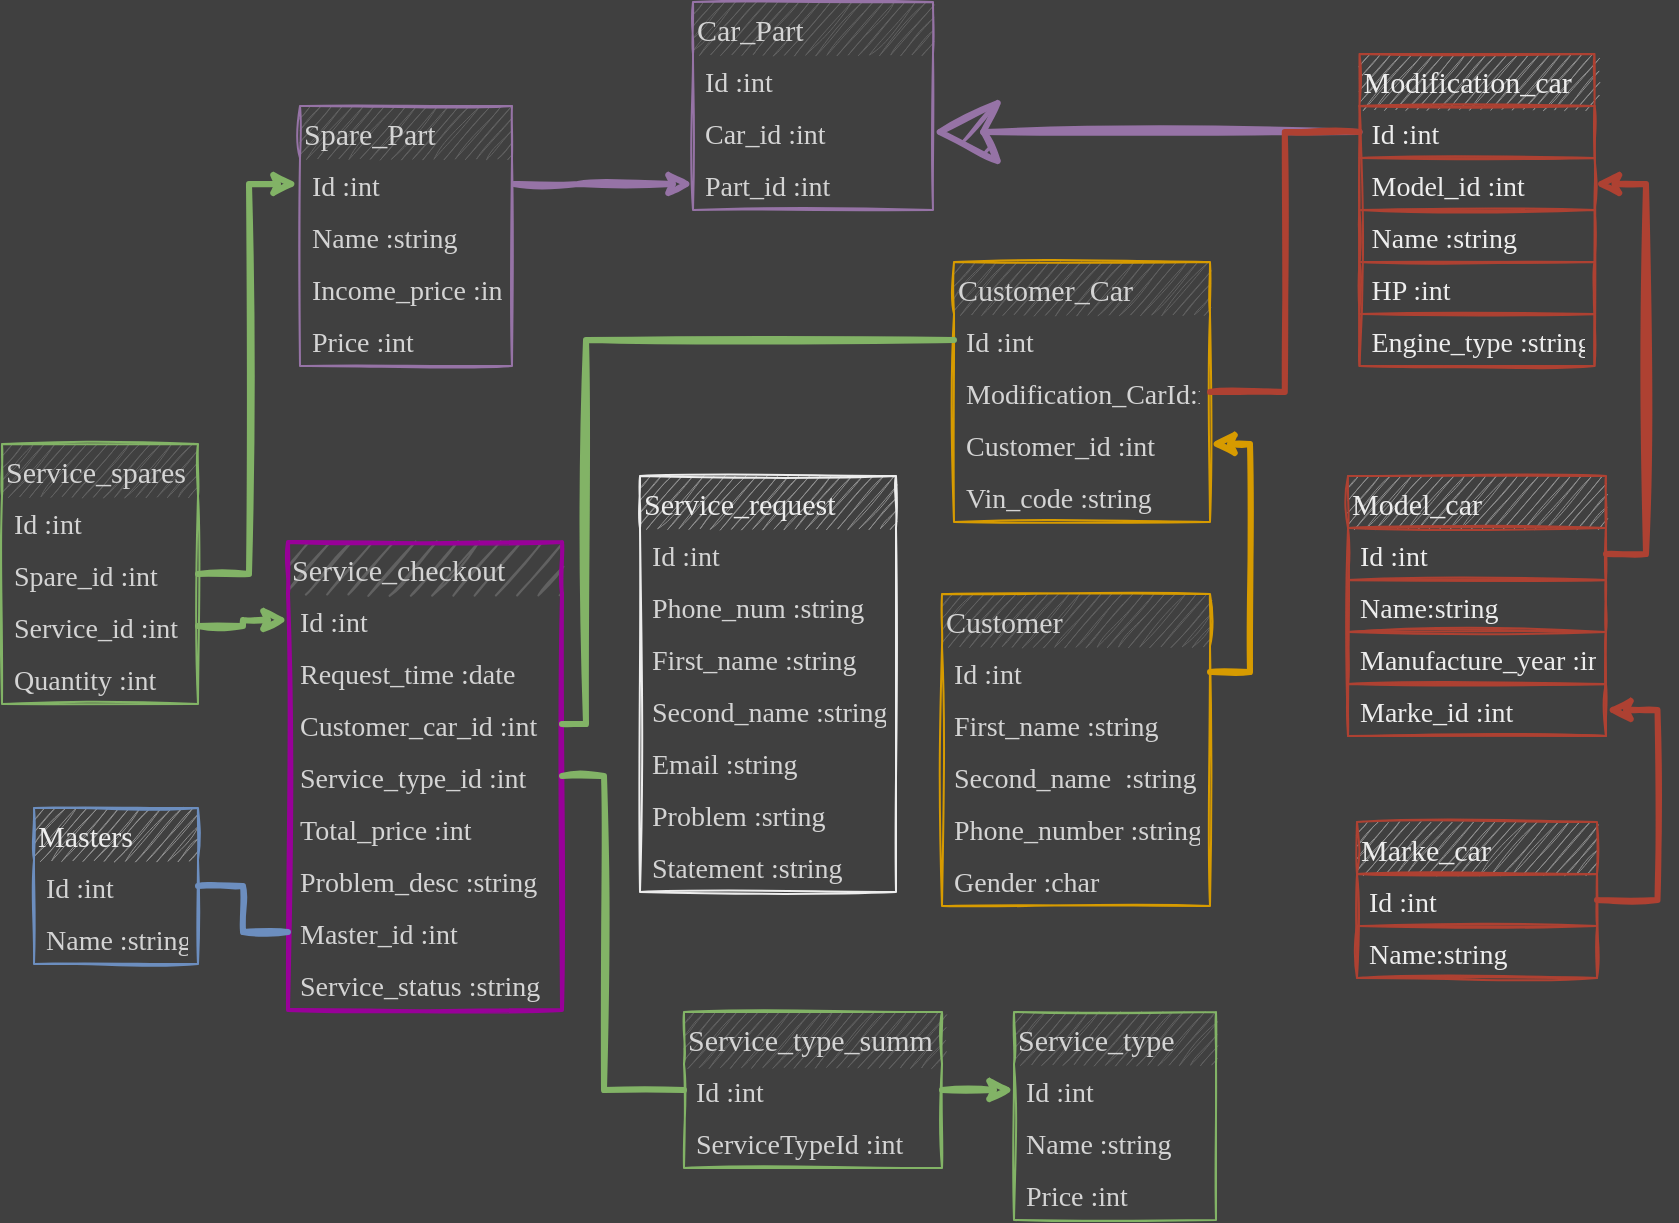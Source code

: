 <mxfile version="18.0.7" type="device" pages="3"><diagram id="XUG9hjB7Op8LqetFzR1E" name="Page-2"><mxGraphModel dx="1438" dy="1030" grid="0" gridSize="10" guides="1" tooltips="1" connect="1" arrows="1" fold="1" page="0" pageScale="1" pageWidth="1600" pageHeight="900" background="#404040" math="0" shadow="0"><root><mxCell id="0"/><mxCell id="1" parent="0"/><mxCell id="-8JMn_8ajcYGlrusebBJ-1" value="Customer" style="swimlane;fontStyle=0;childLayout=stackLayout;horizontal=1;startSize=26;fillColor=#616161;horizontalStack=0;resizeParent=1;resizeParentMax=0;resizeLast=0;collapsible=1;marginBottom=0;sketch=1;fontFamily=Patrick Hand;fontSource=https%3A%2F%2Ffonts.googleapis.com%2Fcss%3Ffamily%3DPatrick%2BHand;strokeColor=#d79b00;shadow=0;rounded=0;swimlaneLine=0;glass=0;labelBackgroundColor=none;labelBorderColor=none;fontColor=#D4D4D4;fontSize=15;verticalAlign=middle;align=left;" parent="1" vertex="1"><mxGeometry x="337" y="260" width="134" height="156" as="geometry"/></mxCell><mxCell id="-8JMn_8ajcYGlrusebBJ-2" value="Id :int" style="text;strokeColor=none;fillColor=none;align=left;verticalAlign=middle;spacingLeft=4;spacingRight=4;overflow=hidden;rotatable=0;points=[[0,0.5],[1,0.5]];portConstraint=eastwest;fontFamily=Patrick Hand;fontSource=https%3A%2F%2Ffonts.googleapis.com%2Fcss%3Ffamily%3DPatrick%2BHand;fontColor=#D4D4D4;swimlaneLine=0;sketch=1;fontSize=14;horizontal=1;" parent="-8JMn_8ajcYGlrusebBJ-1" vertex="1"><mxGeometry y="26" width="134" height="26" as="geometry"/></mxCell><mxCell id="-8JMn_8ajcYGlrusebBJ-3" value="First_name :string" style="text;strokeColor=none;fillColor=none;align=left;verticalAlign=middle;spacingLeft=4;spacingRight=4;overflow=hidden;rotatable=0;points=[[0,0.5],[1,0.5]];portConstraint=eastwest;fontFamily=Patrick Hand;fontSource=https%3A%2F%2Ffonts.googleapis.com%2Fcss%3Ffamily%3DPatrick%2BHand;fontColor=#D4D4D4;swimlaneLine=0;sketch=1;fontSize=14;horizontal=1;" parent="-8JMn_8ajcYGlrusebBJ-1" vertex="1"><mxGeometry y="52" width="134" height="26" as="geometry"/></mxCell><mxCell id="-8JMn_8ajcYGlrusebBJ-4" value="Second_name  :string" style="text;strokeColor=none;fillColor=none;align=left;verticalAlign=middle;spacingLeft=4;spacingRight=4;overflow=hidden;rotatable=0;points=[[0,0.5],[1,0.5]];portConstraint=eastwest;fontFamily=Patrick Hand;fontSource=https%3A%2F%2Ffonts.googleapis.com%2Fcss%3Ffamily%3DPatrick%2BHand;fontColor=#D4D4D4;swimlaneLine=0;sketch=1;fontSize=14;horizontal=1;" parent="-8JMn_8ajcYGlrusebBJ-1" vertex="1"><mxGeometry y="78" width="134" height="26" as="geometry"/></mxCell><mxCell id="-8JMn_8ajcYGlrusebBJ-5" value="Phone_number :string" style="text;strokeColor=none;fillColor=none;align=left;verticalAlign=middle;spacingLeft=4;spacingRight=4;overflow=hidden;rotatable=0;points=[[0,0.5],[1,0.5]];portConstraint=eastwest;fontFamily=Patrick Hand;fontSource=https%3A%2F%2Ffonts.googleapis.com%2Fcss%3Ffamily%3DPatrick%2BHand;fontColor=#D4D4D4;swimlaneLine=0;sketch=1;fontSize=14;horizontal=1;" parent="-8JMn_8ajcYGlrusebBJ-1" vertex="1"><mxGeometry y="104" width="134" height="26" as="geometry"/></mxCell><mxCell id="-8JMn_8ajcYGlrusebBJ-6" value="Gender :char" style="text;strokeColor=none;fillColor=none;align=left;verticalAlign=middle;spacingLeft=4;spacingRight=4;overflow=hidden;rotatable=0;points=[[0,0.5],[1,0.5]];portConstraint=eastwest;fontFamily=Patrick Hand;fontSource=https%3A%2F%2Ffonts.googleapis.com%2Fcss%3Ffamily%3DPatrick%2BHand;fontColor=#D4D4D4;swimlaneLine=0;sketch=1;fontSize=14;horizontal=1;" parent="-8JMn_8ajcYGlrusebBJ-1" vertex="1"><mxGeometry y="130" width="134" height="26" as="geometry"/></mxCell><mxCell id="-8JMn_8ajcYGlrusebBJ-10" value="Customer_Car" style="swimlane;fontStyle=0;childLayout=stackLayout;horizontal=1;startSize=26;fillColor=#616161;horizontalStack=0;resizeParent=1;resizeParentMax=0;resizeLast=0;collapsible=1;marginBottom=0;sketch=1;fontFamily=Patrick Hand;fontSource=https%3A%2F%2Ffonts.googleapis.com%2Fcss%3Ffamily%3DPatrick%2BHand;strokeColor=#d79b00;shadow=0;rounded=0;swimlaneLine=0;glass=0;labelBackgroundColor=none;labelBorderColor=none;fontColor=#D4D4D4;fontSize=15;verticalAlign=middle;align=left;" parent="1" vertex="1"><mxGeometry x="343" y="94" width="128" height="130" as="geometry"/></mxCell><mxCell id="-8JMn_8ajcYGlrusebBJ-11" value="Id :int" style="text;strokeColor=none;fillColor=none;align=left;verticalAlign=middle;spacingLeft=4;spacingRight=4;overflow=hidden;rotatable=0;points=[[0,0.5],[1,0.5]];portConstraint=eastwest;fontFamily=Patrick Hand;fontSource=https%3A%2F%2Ffonts.googleapis.com%2Fcss%3Ffamily%3DPatrick%2BHand;fontColor=#D4D4D4;swimlaneLine=0;sketch=1;fontSize=14;horizontal=1;" parent="-8JMn_8ajcYGlrusebBJ-10" vertex="1"><mxGeometry y="26" width="128" height="26" as="geometry"/></mxCell><mxCell id="-8JMn_8ajcYGlrusebBJ-12" value="Modification_CarId:int" style="text;strokeColor=none;fillColor=none;align=left;verticalAlign=middle;spacingLeft=4;spacingRight=4;overflow=hidden;rotatable=0;points=[[0,0.5],[1,0.5]];portConstraint=eastwest;fontFamily=Patrick Hand;fontSource=https%3A%2F%2Ffonts.googleapis.com%2Fcss%3Ffamily%3DPatrick%2BHand;fontColor=#D4D4D4;swimlaneLine=0;sketch=1;fontSize=14;horizontal=1;" parent="-8JMn_8ajcYGlrusebBJ-10" vertex="1"><mxGeometry y="52" width="128" height="26" as="geometry"/></mxCell><mxCell id="-8JMn_8ajcYGlrusebBJ-13" value="Customer_id :int" style="text;strokeColor=none;fillColor=none;align=left;verticalAlign=middle;spacingLeft=4;spacingRight=4;overflow=hidden;rotatable=0;points=[[0,0.5],[1,0.5]];portConstraint=eastwest;fontFamily=Patrick Hand;fontSource=https%3A%2F%2Ffonts.googleapis.com%2Fcss%3Ffamily%3DPatrick%2BHand;fontColor=#D4D4D4;swimlaneLine=0;sketch=1;fontSize=14;horizontal=1;" parent="-8JMn_8ajcYGlrusebBJ-10" vertex="1"><mxGeometry y="78" width="128" height="26" as="geometry"/></mxCell><mxCell id="-8JMn_8ajcYGlrusebBJ-14" value="Vin_code :string" style="text;strokeColor=none;fillColor=none;align=left;verticalAlign=middle;spacingLeft=4;spacingRight=4;overflow=hidden;rotatable=0;points=[[0,0.5],[1,0.5]];portConstraint=eastwest;fontFamily=Patrick Hand;fontSource=https%3A%2F%2Ffonts.googleapis.com%2Fcss%3Ffamily%3DPatrick%2BHand;fontColor=#D4D4D4;swimlaneLine=0;sketch=1;fontSize=14;horizontal=1;" parent="-8JMn_8ajcYGlrusebBJ-10" vertex="1"><mxGeometry y="104" width="128" height="26" as="geometry"/></mxCell><mxCell id="-8JMn_8ajcYGlrusebBJ-15" style="edgeStyle=orthogonalEdgeStyle;rounded=0;orthogonalLoop=1;jettySize=auto;html=1;exitX=1;exitY=0.5;exitDx=0;exitDy=0;entryX=1;entryY=0.5;entryDx=0;entryDy=0;fontFamily=Patrick Hand;fontSource=https%3A%2F%2Ffonts.googleapis.com%2Fcss%3Ffamily%3DPatrick%2BHand;fontSize=14;fontColor=#D4D4D4;startSize=26;sketch=1;fillColor=#ffe6cc;strokeColor=#d79b00;swimlaneLine=0;verticalAlign=middle;align=left;horizontal=1;strokeWidth=3;" parent="1" source="-8JMn_8ajcYGlrusebBJ-2" target="-8JMn_8ajcYGlrusebBJ-13" edge="1"><mxGeometry relative="1" as="geometry"/></mxCell><mxCell id="-8JMn_8ajcYGlrusebBJ-17" value="Spare_Part" style="swimlane;fontStyle=0;childLayout=stackLayout;horizontal=1;startSize=26;fillColor=#616161;horizontalStack=0;resizeParent=1;resizeParentMax=0;resizeLast=0;collapsible=1;marginBottom=0;sketch=1;fontFamily=Patrick Hand;fontSource=https%3A%2F%2Ffonts.googleapis.com%2Fcss%3Ffamily%3DPatrick%2BHand;strokeColor=#9673a6;shadow=0;rounded=0;swimlaneLine=0;glass=0;labelBackgroundColor=none;labelBorderColor=none;fontColor=#D4D4D4;fontSize=15;verticalAlign=middle;align=left;swimlaneFillColor=none;gradientColor=none;" parent="1" vertex="1"><mxGeometry x="16" y="16" width="106" height="130" as="geometry"/></mxCell><mxCell id="-8JMn_8ajcYGlrusebBJ-18" value="Id :int" style="text;strokeColor=none;fillColor=none;align=left;verticalAlign=middle;spacingLeft=4;spacingRight=4;overflow=hidden;rotatable=0;points=[[0,0.5],[1,0.5]];portConstraint=eastwest;fontFamily=Patrick Hand;fontSource=https%3A%2F%2Ffonts.googleapis.com%2Fcss%3Ffamily%3DPatrick%2BHand;fontColor=#D4D4D4;swimlaneLine=0;sketch=1;fontSize=14;horizontal=1;perimeterSpacing=1;" parent="-8JMn_8ajcYGlrusebBJ-17" vertex="1"><mxGeometry y="26" width="106" height="26" as="geometry"/></mxCell><mxCell id="-8JMn_8ajcYGlrusebBJ-19" value="Name :string" style="text;strokeColor=none;fillColor=none;align=left;verticalAlign=middle;spacingLeft=4;spacingRight=4;overflow=hidden;rotatable=0;points=[[0,0.5],[1,0.5]];portConstraint=eastwest;fontFamily=Patrick Hand;fontSource=https%3A%2F%2Ffonts.googleapis.com%2Fcss%3Ffamily%3DPatrick%2BHand;fontColor=#D4D4D4;swimlaneLine=0;sketch=1;fontSize=14;horizontal=1;" parent="-8JMn_8ajcYGlrusebBJ-17" vertex="1"><mxGeometry y="52" width="106" height="26" as="geometry"/></mxCell><mxCell id="-8JMn_8ajcYGlrusebBJ-20" value="Income_price :int" style="text;strokeColor=none;fillColor=none;align=left;verticalAlign=middle;spacingLeft=4;spacingRight=4;overflow=hidden;rotatable=0;points=[[0,0.5],[1,0.5]];portConstraint=eastwest;fontFamily=Patrick Hand;fontSource=https%3A%2F%2Ffonts.googleapis.com%2Fcss%3Ffamily%3DPatrick%2BHand;fontColor=#D4D4D4;swimlaneLine=0;sketch=1;fontSize=14;horizontal=1;" parent="-8JMn_8ajcYGlrusebBJ-17" vertex="1"><mxGeometry y="78" width="106" height="26" as="geometry"/></mxCell><mxCell id="-8JMn_8ajcYGlrusebBJ-21" value="Price :int" style="text;strokeColor=none;fillColor=none;align=left;verticalAlign=middle;spacingLeft=4;spacingRight=4;overflow=hidden;rotatable=0;points=[[0,0.5],[1,0.5]];portConstraint=eastwest;fontFamily=Patrick Hand;fontSource=https%3A%2F%2Ffonts.googleapis.com%2Fcss%3Ffamily%3DPatrick%2BHand;fontColor=#D4D4D4;swimlaneLine=0;sketch=1;fontSize=14;horizontal=1;" parent="-8JMn_8ajcYGlrusebBJ-17" vertex="1"><mxGeometry y="104" width="106" height="26" as="geometry"/></mxCell><mxCell id="-8JMn_8ajcYGlrusebBJ-22" value="Car_Part" style="swimlane;fontStyle=0;childLayout=stackLayout;horizontal=1;startSize=26;fillColor=#616161;horizontalStack=0;resizeParent=1;resizeParentMax=0;resizeLast=0;collapsible=1;marginBottom=0;sketch=1;fontFamily=Patrick Hand;fontSource=https%3A%2F%2Ffonts.googleapis.com%2Fcss%3Ffamily%3DPatrick%2BHand;strokeColor=#9673a6;shadow=0;rounded=0;swimlaneLine=0;glass=0;labelBackgroundColor=none;labelBorderColor=none;fontColor=#D4D4D4;fontSize=15;verticalAlign=middle;align=left;" parent="1" vertex="1"><mxGeometry x="212.5" y="-36" width="120" height="104" as="geometry"/></mxCell><mxCell id="-8JMn_8ajcYGlrusebBJ-23" value="Id :int" style="text;strokeColor=none;fillColor=none;align=left;verticalAlign=middle;spacingLeft=4;spacingRight=4;overflow=hidden;rotatable=0;points=[[0,0.5],[1,0.5]];portConstraint=eastwest;fontFamily=Patrick Hand;fontSource=https%3A%2F%2Ffonts.googleapis.com%2Fcss%3Ffamily%3DPatrick%2BHand;fontColor=#D4D4D4;swimlaneLine=0;sketch=1;fontSize=14;horizontal=1;" parent="-8JMn_8ajcYGlrusebBJ-22" vertex="1"><mxGeometry y="26" width="120" height="26" as="geometry"/></mxCell><mxCell id="-8JMn_8ajcYGlrusebBJ-24" value="Car_id :int" style="text;strokeColor=none;fillColor=none;align=left;verticalAlign=middle;spacingLeft=4;spacingRight=4;overflow=hidden;rotatable=0;points=[[0,0.5],[1,0.5]];portConstraint=eastwest;fontFamily=Patrick Hand;fontSource=https%3A%2F%2Ffonts.googleapis.com%2Fcss%3Ffamily%3DPatrick%2BHand;fontColor=#D4D4D4;swimlaneLine=0;sketch=1;fontSize=14;horizontal=1;" parent="-8JMn_8ajcYGlrusebBJ-22" vertex="1"><mxGeometry y="52" width="120" height="26" as="geometry"/></mxCell><mxCell id="-8JMn_8ajcYGlrusebBJ-25" value="Part_id :int" style="text;strokeColor=none;fillColor=none;align=left;verticalAlign=middle;spacingLeft=4;spacingRight=4;overflow=hidden;rotatable=0;points=[[0,0.5],[1,0.5]];portConstraint=eastwest;fontFamily=Patrick Hand;fontSource=https%3A%2F%2Ffonts.googleapis.com%2Fcss%3Ffamily%3DPatrick%2BHand;fontColor=#D4D4D4;swimlaneLine=0;sketch=1;fontSize=14;horizontal=1;" parent="-8JMn_8ajcYGlrusebBJ-22" vertex="1"><mxGeometry y="78" width="120" height="26" as="geometry"/></mxCell><mxCell id="-8JMn_8ajcYGlrusebBJ-26" style="edgeStyle=orthogonalEdgeStyle;rounded=0;orthogonalLoop=1;jettySize=auto;html=1;exitX=1;exitY=0.5;exitDx=0;exitDy=0;entryX=0;entryY=0.5;entryDx=0;entryDy=0;fontFamily=Patrick Hand;fontSource=https%3A%2F%2Ffonts.googleapis.com%2Fcss%3Ffamily%3DPatrick%2BHand;fontSize=14;fontColor=#D4D4D4;startSize=26;sketch=1;fillColor=#e1d5e7;strokeColor=#9673a6;swimlaneLine=0;verticalAlign=middle;align=left;horizontal=1;strokeWidth=3;startArrow=classic;startFill=1;endArrow=none;endFill=0;" parent="1" source="-8JMn_8ajcYGlrusebBJ-24" target="-8JMn_8ajcYGlrusebBJ-65" edge="1"><mxGeometry relative="1" as="geometry"><mxPoint x="412" y="29" as="targetPoint"/></mxGeometry></mxCell><mxCell id="-8JMn_8ajcYGlrusebBJ-28" value="Service_type" style="swimlane;fontStyle=0;childLayout=stackLayout;horizontal=1;startSize=26;fillColor=#616161;horizontalStack=0;resizeParent=1;resizeParentMax=0;resizeLast=0;collapsible=1;marginBottom=0;sketch=1;fontFamily=Patrick Hand;fontSource=https%3A%2F%2Ffonts.googleapis.com%2Fcss%3Ffamily%3DPatrick%2BHand;strokeColor=#82b366;shadow=0;rounded=0;swimlaneLine=0;glass=0;labelBackgroundColor=none;labelBorderColor=none;fontColor=#D4D4D4;fontSize=15;verticalAlign=middle;align=left;" parent="1" vertex="1"><mxGeometry x="373" y="469" width="101" height="104" as="geometry"/></mxCell><mxCell id="-8JMn_8ajcYGlrusebBJ-29" value="Id :int" style="text;strokeColor=none;fillColor=none;align=left;verticalAlign=middle;spacingLeft=4;spacingRight=4;overflow=hidden;rotatable=0;points=[[0,0.5],[1,0.5]];portConstraint=eastwest;fontFamily=Patrick Hand;fontSource=https%3A%2F%2Ffonts.googleapis.com%2Fcss%3Ffamily%3DPatrick%2BHand;fontColor=#D4D4D4;swimlaneLine=0;sketch=1;fontSize=14;horizontal=1;" parent="-8JMn_8ajcYGlrusebBJ-28" vertex="1"><mxGeometry y="26" width="101" height="26" as="geometry"/></mxCell><mxCell id="-8JMn_8ajcYGlrusebBJ-30" value="Name :string" style="text;strokeColor=none;fillColor=none;align=left;verticalAlign=middle;spacingLeft=4;spacingRight=4;overflow=hidden;rotatable=0;points=[[0,0.5],[1,0.5]];portConstraint=eastwest;fontFamily=Patrick Hand;fontSource=https%3A%2F%2Ffonts.googleapis.com%2Fcss%3Ffamily%3DPatrick%2BHand;fontColor=#D4D4D4;swimlaneLine=0;sketch=1;fontSize=14;horizontal=1;" parent="-8JMn_8ajcYGlrusebBJ-28" vertex="1"><mxGeometry y="52" width="101" height="26" as="geometry"/></mxCell><mxCell id="-8JMn_8ajcYGlrusebBJ-85" value="Price :int" style="text;strokeColor=none;fillColor=none;align=left;verticalAlign=middle;spacingLeft=4;spacingRight=4;overflow=hidden;rotatable=0;points=[[0,0.5],[1,0.5]];portConstraint=eastwest;fontFamily=Patrick Hand;fontSource=https%3A%2F%2Ffonts.googleapis.com%2Fcss%3Ffamily%3DPatrick%2BHand;fontColor=#D4D4D4;swimlaneLine=0;sketch=1;fontSize=14;horizontal=1;" parent="-8JMn_8ajcYGlrusebBJ-28" vertex="1"><mxGeometry y="78" width="101" height="26" as="geometry"/></mxCell><mxCell id="-8JMn_8ajcYGlrusebBJ-32" value="Service_checkout" style="swimlane;fontStyle=0;childLayout=stackLayout;horizontal=1;startSize=26;fillColor=#616161;horizontalStack=0;resizeParent=1;resizeParentMax=0;resizeLast=0;collapsible=1;marginBottom=0;sketch=1;fontFamily=Patrick Hand;fontSource=https%3A%2F%2Ffonts.googleapis.com%2Fcss%3Ffamily%3DPatrick%2BHand;strokeColor=#990099;shadow=0;rounded=0;swimlaneLine=0;glass=0;labelBackgroundColor=none;labelBorderColor=none;fontColor=#D4D4D4;fontSize=15;verticalAlign=middle;align=left;strokeWidth=2;" parent="1" vertex="1"><mxGeometry x="10" y="234" width="137" height="234" as="geometry"/></mxCell><mxCell id="-8JMn_8ajcYGlrusebBJ-33" value="Id :int" style="text;strokeColor=none;fillColor=none;align=left;verticalAlign=middle;spacingLeft=4;spacingRight=4;overflow=hidden;rotatable=0;points=[[0,0.5],[1,0.5]];portConstraint=eastwest;fontFamily=Patrick Hand;fontSource=https%3A%2F%2Ffonts.googleapis.com%2Fcss%3Ffamily%3DPatrick%2BHand;fontColor=#D4D4D4;swimlaneLine=0;sketch=1;fontSize=14;horizontal=1;" parent="-8JMn_8ajcYGlrusebBJ-32" vertex="1"><mxGeometry y="26" width="137" height="26" as="geometry"/></mxCell><mxCell id="0lIOsx8_JUGT4X-kyYwP-1" value="Request_time :date" style="text;strokeColor=none;fillColor=none;align=left;verticalAlign=middle;spacingLeft=4;spacingRight=4;overflow=hidden;rotatable=0;points=[[0,0.5],[1,0.5]];portConstraint=eastwest;fontFamily=Patrick Hand;fontSource=https%3A%2F%2Ffonts.googleapis.com%2Fcss%3Ffamily%3DPatrick%2BHand;fontColor=#D4D4D4;swimlaneLine=0;sketch=1;fontSize=14;horizontal=1;" parent="-8JMn_8ajcYGlrusebBJ-32" vertex="1"><mxGeometry y="52" width="137" height="26" as="geometry"/></mxCell><mxCell id="-8JMn_8ajcYGlrusebBJ-34" value="Customer_car_id :int" style="text;strokeColor=none;fillColor=none;align=left;verticalAlign=middle;spacingLeft=4;spacingRight=4;overflow=hidden;rotatable=0;points=[[0,0.5],[1,0.5]];portConstraint=eastwest;fontFamily=Patrick Hand;fontSource=https%3A%2F%2Ffonts.googleapis.com%2Fcss%3Ffamily%3DPatrick%2BHand;fontColor=#D4D4D4;swimlaneLine=0;sketch=1;fontSize=14;horizontal=1;" parent="-8JMn_8ajcYGlrusebBJ-32" vertex="1"><mxGeometry y="78" width="137" height="26" as="geometry"/></mxCell><mxCell id="-8JMn_8ajcYGlrusebBJ-35" value="Service_type_id :int" style="text;strokeColor=none;fillColor=none;align=left;verticalAlign=middle;spacingLeft=4;spacingRight=4;overflow=hidden;rotatable=0;points=[[0,0.5],[1,0.5]];portConstraint=eastwest;fontFamily=Patrick Hand;fontSource=https%3A%2F%2Ffonts.googleapis.com%2Fcss%3Ffamily%3DPatrick%2BHand;fontColor=#D4D4D4;swimlaneLine=0;sketch=1;fontSize=14;horizontal=1;" parent="-8JMn_8ajcYGlrusebBJ-32" vertex="1"><mxGeometry y="104" width="137" height="26" as="geometry"/></mxCell><mxCell id="-8JMn_8ajcYGlrusebBJ-36" value="Total_price :int" style="text;strokeColor=none;fillColor=none;align=left;verticalAlign=middle;spacingLeft=4;spacingRight=4;overflow=hidden;rotatable=0;points=[[0,0.5],[1,0.5]];portConstraint=eastwest;fontFamily=Patrick Hand;fontSource=https%3A%2F%2Ffonts.googleapis.com%2Fcss%3Ffamily%3DPatrick%2BHand;fontColor=#D4D4D4;swimlaneLine=0;sketch=1;fontSize=14;horizontal=1;" parent="-8JMn_8ajcYGlrusebBJ-32" vertex="1"><mxGeometry y="130" width="137" height="26" as="geometry"/></mxCell><mxCell id="-8JMn_8ajcYGlrusebBJ-37" value="Problem_desc :string" style="text;strokeColor=none;fillColor=none;align=left;verticalAlign=middle;spacingLeft=4;spacingRight=4;overflow=hidden;rotatable=0;points=[[0,0.5],[1,0.5]];portConstraint=eastwest;fontFamily=Patrick Hand;fontSource=https%3A%2F%2Ffonts.googleapis.com%2Fcss%3Ffamily%3DPatrick%2BHand;fontColor=#D4D4D4;swimlaneLine=0;sketch=1;fontSize=14;horizontal=1;" parent="-8JMn_8ajcYGlrusebBJ-32" vertex="1"><mxGeometry y="156" width="137" height="26" as="geometry"/></mxCell><mxCell id="-8JMn_8ajcYGlrusebBJ-38" value="Master_id :int" style="text;strokeColor=none;fillColor=none;align=left;verticalAlign=middle;spacingLeft=4;spacingRight=4;overflow=hidden;rotatable=0;points=[[0,0.5],[1,0.5]];portConstraint=eastwest;fontFamily=Patrick Hand;fontSource=https%3A%2F%2Ffonts.googleapis.com%2Fcss%3Ffamily%3DPatrick%2BHand;fontColor=#D4D4D4;swimlaneLine=0;sketch=1;fontSize=14;horizontal=1;" parent="-8JMn_8ajcYGlrusebBJ-32" vertex="1"><mxGeometry y="182" width="137" height="26" as="geometry"/></mxCell><mxCell id="0lIOsx8_JUGT4X-kyYwP-2" value="Service_status :string" style="text;strokeColor=none;fillColor=none;align=left;verticalAlign=middle;spacingLeft=4;spacingRight=4;overflow=hidden;rotatable=0;points=[[0,0.5],[1,0.5]];portConstraint=eastwest;fontFamily=Patrick Hand;fontSource=https%3A%2F%2Ffonts.googleapis.com%2Fcss%3Ffamily%3DPatrick%2BHand;fontColor=#D4D4D4;swimlaneLine=0;sketch=1;fontSize=14;horizontal=1;" parent="-8JMn_8ajcYGlrusebBJ-32" vertex="1"><mxGeometry y="208" width="137" height="26" as="geometry"/></mxCell><mxCell id="-8JMn_8ajcYGlrusebBJ-40" style="rounded=0;orthogonalLoop=1;jettySize=auto;html=1;exitX=1;exitY=0.5;exitDx=0;exitDy=0;entryX=0;entryY=0.5;entryDx=0;entryDy=0;sketch=1;fillColor=#d5e8d4;strokeColor=#82b366;fontColor=#D4D4D4;swimlaneLine=0;fontSize=14;verticalAlign=middle;align=left;horizontal=1;fontFamily=Patrick Hand;fontSource=https%3A%2F%2Ffonts.googleapis.com%2Fcss%3Ffamily%3DPatrick%2BHand;strokeWidth=3;edgeStyle=orthogonalEdgeStyle;endArrow=none;endFill=0;" parent="1" source="-8JMn_8ajcYGlrusebBJ-34" target="-8JMn_8ajcYGlrusebBJ-11" edge="1"><mxGeometry relative="1" as="geometry"><Array as="points"><mxPoint x="159" y="325"/><mxPoint x="159" y="133"/></Array></mxGeometry></mxCell><mxCell id="-8JMn_8ajcYGlrusebBJ-41" value="Service_spares" style="swimlane;fontStyle=0;childLayout=stackLayout;horizontal=1;startSize=26;fillColor=#616161;horizontalStack=0;resizeParent=1;resizeParentMax=0;resizeLast=0;collapsible=1;marginBottom=0;sketch=1;fontFamily=Patrick Hand;fontSource=https%3A%2F%2Ffonts.googleapis.com%2Fcss%3Ffamily%3DPatrick%2BHand;strokeColor=#82b366;shadow=0;rounded=0;swimlaneLine=0;glass=0;labelBackgroundColor=none;labelBorderColor=none;fontColor=#D4D4D4;fontSize=15;verticalAlign=middle;align=left;" parent="1" vertex="1"><mxGeometry x="-133" y="185" width="98" height="130" as="geometry"/></mxCell><mxCell id="-8JMn_8ajcYGlrusebBJ-42" value="Id :int" style="text;strokeColor=none;fillColor=none;align=left;verticalAlign=middle;spacingLeft=4;spacingRight=4;overflow=hidden;rotatable=0;points=[[0,0.5],[1,0.5]];portConstraint=eastwest;fontFamily=Patrick Hand;fontSource=https%3A%2F%2Ffonts.googleapis.com%2Fcss%3Ffamily%3DPatrick%2BHand;fontColor=#D4D4D4;swimlaneLine=0;sketch=1;fontSize=14;horizontal=1;" parent="-8JMn_8ajcYGlrusebBJ-41" vertex="1"><mxGeometry y="26" width="98" height="26" as="geometry"/></mxCell><mxCell id="-8JMn_8ajcYGlrusebBJ-43" value="Spare_id :int" style="text;strokeColor=none;fillColor=none;align=left;verticalAlign=middle;spacingLeft=4;spacingRight=4;overflow=hidden;rotatable=0;points=[[0,0.5],[1,0.5]];portConstraint=eastwest;fontFamily=Patrick Hand;fontSource=https%3A%2F%2Ffonts.googleapis.com%2Fcss%3Ffamily%3DPatrick%2BHand;fontColor=#D4D4D4;swimlaneLine=0;sketch=1;fontSize=14;horizontal=1;" parent="-8JMn_8ajcYGlrusebBJ-41" vertex="1"><mxGeometry y="52" width="98" height="26" as="geometry"/></mxCell><mxCell id="-8JMn_8ajcYGlrusebBJ-44" value="Service_id :int" style="text;strokeColor=none;fillColor=none;align=left;verticalAlign=middle;spacingLeft=4;spacingRight=4;overflow=hidden;rotatable=0;points=[[0,0.5],[1,0.5]];portConstraint=eastwest;fontFamily=Patrick Hand;fontSource=https%3A%2F%2Ffonts.googleapis.com%2Fcss%3Ffamily%3DPatrick%2BHand;fontColor=#D4D4D4;swimlaneLine=0;sketch=1;fontSize=14;horizontal=1;" parent="-8JMn_8ajcYGlrusebBJ-41" vertex="1"><mxGeometry y="78" width="98" height="26" as="geometry"/></mxCell><mxCell id="-8JMn_8ajcYGlrusebBJ-45" value="Quantity :int" style="text;strokeColor=none;fillColor=none;align=left;verticalAlign=middle;spacingLeft=4;spacingRight=4;overflow=hidden;rotatable=0;points=[[0,0.5],[1,0.5]];portConstraint=eastwest;fontFamily=Patrick Hand;fontSource=https%3A%2F%2Ffonts.googleapis.com%2Fcss%3Ffamily%3DPatrick%2BHand;fontColor=#D4D4D4;swimlaneLine=0;sketch=1;fontSize=14;horizontal=1;" parent="-8JMn_8ajcYGlrusebBJ-41" vertex="1"><mxGeometry y="104" width="98" height="26" as="geometry"/></mxCell><mxCell id="-8JMn_8ajcYGlrusebBJ-46" style="edgeStyle=orthogonalEdgeStyle;rounded=0;orthogonalLoop=1;jettySize=auto;html=1;exitX=1;exitY=0.5;exitDx=0;exitDy=0;entryX=0;entryY=0.5;entryDx=0;entryDy=0;sketch=1;fillColor=#d5e8d4;strokeColor=#82b366;fontColor=#D4D4D4;swimlaneLine=0;fontSize=14;verticalAlign=middle;align=left;horizontal=1;fontFamily=Patrick Hand;fontSource=https%3A%2F%2Ffonts.googleapis.com%2Fcss%3Ffamily%3DPatrick%2BHand;strokeWidth=3;" parent="1" source="-8JMn_8ajcYGlrusebBJ-43" target="-8JMn_8ajcYGlrusebBJ-18" edge="1"><mxGeometry relative="1" as="geometry"/></mxCell><mxCell id="-8JMn_8ajcYGlrusebBJ-47" style="edgeStyle=orthogonalEdgeStyle;rounded=0;orthogonalLoop=1;jettySize=auto;html=1;exitX=1;exitY=0.5;exitDx=0;exitDy=0;entryX=0;entryY=0.5;entryDx=0;entryDy=0;sketch=1;fillColor=#d5e8d4;strokeColor=#82b366;fontColor=#D4D4D4;swimlaneLine=0;fontSize=14;verticalAlign=middle;align=left;horizontal=1;fontFamily=Patrick Hand;fontSource=https%3A%2F%2Ffonts.googleapis.com%2Fcss%3Ffamily%3DPatrick%2BHand;strokeWidth=3;endArrow=classic;endFill=1;startArrow=none;startFill=0;" parent="1" source="-8JMn_8ajcYGlrusebBJ-44" target="-8JMn_8ajcYGlrusebBJ-33" edge="1"><mxGeometry relative="1" as="geometry"/></mxCell><mxCell id="-8JMn_8ajcYGlrusebBJ-48" value="Service_request" style="swimlane;fontStyle=0;childLayout=stackLayout;horizontal=1;startSize=26;horizontalStack=0;resizeParent=1;resizeParentMax=0;resizeLast=0;collapsible=1;marginBottom=0;sketch=1;fontFamily=Patrick Hand;fontSource=https%3A%2F%2Ffonts.googleapis.com%2Fcss%3Ffamily%3DPatrick%2BHand;shadow=0;rounded=0;swimlaneLine=0;glass=0;labelBackgroundColor=none;labelBorderColor=none;fontSize=15;verticalAlign=middle;align=left;fillStyle=hachure;fillColor=#8F8F8F;strokeColor=#EDEDED;fontColor=#EDEDED;" parent="1" vertex="1"><mxGeometry x="186" y="201" width="128" height="208" as="geometry"/></mxCell><mxCell id="-8JMn_8ajcYGlrusebBJ-49" value="Id :int" style="text;strokeColor=none;fillColor=none;align=left;verticalAlign=middle;spacingLeft=4;spacingRight=4;overflow=hidden;rotatable=0;points=[[0,0.5],[1,0.5]];portConstraint=eastwest;fontFamily=Patrick Hand;fontSource=https%3A%2F%2Ffonts.googleapis.com%2Fcss%3Ffamily%3DPatrick%2BHand;fontColor=#D4D4D4;swimlaneLine=0;sketch=1;fontSize=14;horizontal=1;" parent="-8JMn_8ajcYGlrusebBJ-48" vertex="1"><mxGeometry y="26" width="128" height="26" as="geometry"/></mxCell><mxCell id="-8JMn_8ajcYGlrusebBJ-50" value="Phone_num :string" style="text;strokeColor=none;fillColor=none;align=left;verticalAlign=middle;spacingLeft=4;spacingRight=4;overflow=hidden;rotatable=0;points=[[0,0.5],[1,0.5]];portConstraint=eastwest;fontFamily=Patrick Hand;fontSource=https%3A%2F%2Ffonts.googleapis.com%2Fcss%3Ffamily%3DPatrick%2BHand;fontColor=#D4D4D4;swimlaneLine=0;sketch=1;fontSize=14;horizontal=1;" parent="-8JMn_8ajcYGlrusebBJ-48" vertex="1"><mxGeometry y="52" width="128" height="26" as="geometry"/></mxCell><mxCell id="-8JMn_8ajcYGlrusebBJ-51" value="First_name :string" style="text;strokeColor=none;fillColor=none;align=left;verticalAlign=middle;spacingLeft=4;spacingRight=4;overflow=hidden;rotatable=0;points=[[0,0.5],[1,0.5]];portConstraint=eastwest;fontFamily=Patrick Hand;fontSource=https%3A%2F%2Ffonts.googleapis.com%2Fcss%3Ffamily%3DPatrick%2BHand;fontColor=#D4D4D4;swimlaneLine=0;sketch=1;fontSize=14;horizontal=1;" parent="-8JMn_8ajcYGlrusebBJ-48" vertex="1"><mxGeometry y="78" width="128" height="26" as="geometry"/></mxCell><mxCell id="-8JMn_8ajcYGlrusebBJ-52" value="Second_name :string" style="text;strokeColor=none;fillColor=none;align=left;verticalAlign=middle;spacingLeft=4;spacingRight=4;overflow=hidden;rotatable=0;points=[[0,0.5],[1,0.5]];portConstraint=eastwest;fontFamily=Patrick Hand;fontSource=https%3A%2F%2Ffonts.googleapis.com%2Fcss%3Ffamily%3DPatrick%2BHand;fontColor=#D4D4D4;swimlaneLine=0;sketch=1;fontSize=14;horizontal=1;" parent="-8JMn_8ajcYGlrusebBJ-48" vertex="1"><mxGeometry y="104" width="128" height="26" as="geometry"/></mxCell><mxCell id="-8JMn_8ajcYGlrusebBJ-53" value="Email :string" style="text;strokeColor=none;fillColor=none;align=left;verticalAlign=middle;spacingLeft=4;spacingRight=4;overflow=hidden;rotatable=0;points=[[0,0.5],[1,0.5]];portConstraint=eastwest;fontFamily=Patrick Hand;fontSource=https%3A%2F%2Ffonts.googleapis.com%2Fcss%3Ffamily%3DPatrick%2BHand;fontColor=#D4D4D4;swimlaneLine=0;sketch=1;fontSize=14;horizontal=1;" parent="-8JMn_8ajcYGlrusebBJ-48" vertex="1"><mxGeometry y="130" width="128" height="26" as="geometry"/></mxCell><mxCell id="-8JMn_8ajcYGlrusebBJ-54" value="Problem :srting" style="text;strokeColor=none;fillColor=none;align=left;verticalAlign=middle;spacingLeft=4;spacingRight=4;overflow=hidden;rotatable=0;points=[[0,0.5],[1,0.5]];portConstraint=eastwest;fontFamily=Patrick Hand;fontSource=https%3A%2F%2Ffonts.googleapis.com%2Fcss%3Ffamily%3DPatrick%2BHand;fontColor=#D4D4D4;swimlaneLine=0;sketch=1;fontSize=14;horizontal=1;" parent="-8JMn_8ajcYGlrusebBJ-48" vertex="1"><mxGeometry y="156" width="128" height="26" as="geometry"/></mxCell><mxCell id="-8JMn_8ajcYGlrusebBJ-55" value="Statement :string" style="text;strokeColor=none;fillColor=none;align=left;verticalAlign=middle;spacingLeft=4;spacingRight=4;overflow=hidden;rotatable=0;points=[[0,0.5],[1,0.5]];portConstraint=eastwest;fontFamily=Patrick Hand;fontSource=https%3A%2F%2Ffonts.googleapis.com%2Fcss%3Ffamily%3DPatrick%2BHand;fontColor=#D4D4D4;swimlaneLine=0;sketch=1;fontSize=14;horizontal=1;" parent="-8JMn_8ajcYGlrusebBJ-48" vertex="1"><mxGeometry y="182" width="128" height="26" as="geometry"/></mxCell><mxCell id="-8JMn_8ajcYGlrusebBJ-56" value="Marke_car" style="swimlane;fontStyle=0;childLayout=stackLayout;horizontal=1;startSize=26;fillColor=#8F8F8F;horizontalStack=0;resizeParent=1;resizeParentMax=0;resizeLast=0;collapsible=1;marginBottom=0;sketch=1;fontFamily=Patrick Hand;fontSource=https%3A%2F%2Ffonts.googleapis.com%2Fcss%3Ffamily%3DPatrick%2BHand;strokeColor=#ae4132;shadow=0;rounded=0;swimlaneLine=1;glass=0;labelBackgroundColor=none;labelBorderColor=none;fontSize=15;verticalAlign=middle;align=left;fontColor=#EDEDED;" parent="1" vertex="1"><mxGeometry x="544.5" y="374" width="120" height="78" as="geometry"/></mxCell><mxCell id="-8JMn_8ajcYGlrusebBJ-57" value="Id :int" style="text;strokeColor=#ae4132;fillColor=none;align=left;verticalAlign=middle;spacingLeft=4;spacingRight=4;overflow=hidden;rotatable=0;points=[[0,0.5],[1,0.5]];portConstraint=eastwest;fontFamily=Patrick Hand;fontSource=https%3A%2F%2Ffonts.googleapis.com%2Fcss%3Ffamily%3DPatrick%2BHand;swimlaneLine=1;sketch=1;fontSize=14;horizontal=1;labelBackgroundColor=none;fontColor=#EDEDED;" parent="-8JMn_8ajcYGlrusebBJ-56" vertex="1"><mxGeometry y="26" width="120" height="26" as="geometry"/></mxCell><mxCell id="-8JMn_8ajcYGlrusebBJ-58" value="Name:string" style="text;strokeColor=#ae4132;fillColor=none;align=left;verticalAlign=middle;spacingLeft=4;spacingRight=4;overflow=hidden;rotatable=0;points=[[0,0.5],[1,0.5]];portConstraint=eastwest;fontFamily=Patrick Hand;fontSource=https%3A%2F%2Ffonts.googleapis.com%2Fcss%3Ffamily%3DPatrick%2BHand;swimlaneLine=1;sketch=1;fontSize=14;horizontal=1;labelBackgroundColor=none;fontColor=#EDEDED;" parent="-8JMn_8ajcYGlrusebBJ-56" vertex="1"><mxGeometry y="52" width="120" height="26" as="geometry"/></mxCell><mxCell id="-8JMn_8ajcYGlrusebBJ-59" value="Model_car" style="swimlane;fontStyle=0;childLayout=stackLayout;horizontal=1;startSize=26;fillColor=#8F8F8F;horizontalStack=0;resizeParent=1;resizeParentMax=0;resizeLast=0;collapsible=1;marginBottom=0;sketch=1;fontFamily=Patrick Hand;fontSource=https%3A%2F%2Ffonts.googleapis.com%2Fcss%3Ffamily%3DPatrick%2BHand;strokeColor=#ae4132;shadow=0;rounded=0;swimlaneLine=1;glass=0;labelBackgroundColor=none;labelBorderColor=none;fontSize=15;verticalAlign=middle;align=left;fontColor=#EDEDED;" parent="1" vertex="1"><mxGeometry x="540" y="201" width="129" height="130" as="geometry"/></mxCell><mxCell id="-8JMn_8ajcYGlrusebBJ-60" value="Id :int" style="text;strokeColor=#ae4132;fillColor=none;align=left;verticalAlign=middle;spacingLeft=4;spacingRight=4;overflow=hidden;rotatable=0;points=[[0,0.5],[1,0.5]];portConstraint=eastwest;fontFamily=Patrick Hand;fontSource=https%3A%2F%2Ffonts.googleapis.com%2Fcss%3Ffamily%3DPatrick%2BHand;swimlaneLine=1;sketch=1;fontSize=14;horizontal=1;labelBackgroundColor=none;fontColor=#EDEDED;" parent="-8JMn_8ajcYGlrusebBJ-59" vertex="1"><mxGeometry y="26" width="129" height="26" as="geometry"/></mxCell><mxCell id="-8JMn_8ajcYGlrusebBJ-61" value="Name:string" style="text;strokeColor=#ae4132;fillColor=none;align=left;verticalAlign=middle;spacingLeft=4;spacingRight=4;overflow=hidden;rotatable=0;points=[[0,0.5],[1,0.5]];portConstraint=eastwest;fontFamily=Patrick Hand;fontSource=https%3A%2F%2Ffonts.googleapis.com%2Fcss%3Ffamily%3DPatrick%2BHand;swimlaneLine=1;sketch=1;fontSize=14;horizontal=1;labelBackgroundColor=none;fontColor=#EDEDED;" parent="-8JMn_8ajcYGlrusebBJ-59" vertex="1"><mxGeometry y="52" width="129" height="26" as="geometry"/></mxCell><mxCell id="-8JMn_8ajcYGlrusebBJ-62" value="Manufacture_year :int" style="text;strokeColor=#ae4132;fillColor=none;align=left;verticalAlign=middle;spacingLeft=4;spacingRight=4;overflow=hidden;rotatable=0;points=[[0,0.5],[1,0.5]];portConstraint=eastwest;fontFamily=Patrick Hand;fontSource=https%3A%2F%2Ffonts.googleapis.com%2Fcss%3Ffamily%3DPatrick%2BHand;swimlaneLine=1;sketch=1;fontSize=14;horizontal=1;labelBackgroundColor=none;fontColor=#EDEDED;" parent="-8JMn_8ajcYGlrusebBJ-59" vertex="1"><mxGeometry y="78" width="129" height="26" as="geometry"/></mxCell><mxCell id="-8JMn_8ajcYGlrusebBJ-63" value="Marke_id :int" style="text;strokeColor=#ae4132;fillColor=none;align=left;verticalAlign=middle;spacingLeft=4;spacingRight=4;overflow=hidden;rotatable=0;points=[[0,0.5],[1,0.5]];portConstraint=eastwest;fontFamily=Patrick Hand;fontSource=https%3A%2F%2Ffonts.googleapis.com%2Fcss%3Ffamily%3DPatrick%2BHand;swimlaneLine=1;sketch=1;fontSize=14;horizontal=1;labelBackgroundColor=none;fontColor=#EDEDED;" parent="-8JMn_8ajcYGlrusebBJ-59" vertex="1"><mxGeometry y="104" width="129" height="26" as="geometry"/></mxCell><mxCell id="-8JMn_8ajcYGlrusebBJ-64" value="Modification_car" style="swimlane;fontStyle=0;childLayout=stackLayout;horizontal=1;startSize=26;fillColor=#8F8F8F;horizontalStack=0;resizeParent=1;resizeParentMax=0;resizeLast=0;collapsible=1;marginBottom=0;sketch=1;fontFamily=Patrick Hand;fontSource=https%3A%2F%2Ffonts.googleapis.com%2Fcss%3Ffamily%3DPatrick%2BHand;strokeColor=#ae4132;shadow=0;rounded=0;swimlaneLine=1;glass=0;labelBackgroundColor=none;labelBorderColor=none;fontSize=15;verticalAlign=middle;align=left;fontColor=#EDEDED;" parent="1" vertex="1"><mxGeometry x="545.75" y="-10" width="117.5" height="156" as="geometry"/></mxCell><mxCell id="-8JMn_8ajcYGlrusebBJ-65" value="Id :int" style="text;strokeColor=#ae4132;fillColor=none;align=left;verticalAlign=middle;spacingLeft=4;spacingRight=4;overflow=hidden;rotatable=0;points=[[0,0.5],[1,0.5]];portConstraint=eastwest;fontFamily=Patrick Hand;fontSource=https%3A%2F%2Ffonts.googleapis.com%2Fcss%3Ffamily%3DPatrick%2BHand;swimlaneLine=1;sketch=1;fontSize=14;horizontal=1;labelBackgroundColor=none;fontColor=#EDEDED;" parent="-8JMn_8ajcYGlrusebBJ-64" vertex="1"><mxGeometry y="26" width="117.5" height="26" as="geometry"/></mxCell><mxCell id="-8JMn_8ajcYGlrusebBJ-66" value="Model_id :int" style="text;strokeColor=#ae4132;fillColor=none;align=left;verticalAlign=middle;spacingLeft=4;spacingRight=4;overflow=hidden;rotatable=0;points=[[0,0.5],[1,0.5]];portConstraint=eastwest;fontFamily=Patrick Hand;fontSource=https%3A%2F%2Ffonts.googleapis.com%2Fcss%3Ffamily%3DPatrick%2BHand;swimlaneLine=1;sketch=1;fontSize=14;horizontal=1;labelBackgroundColor=none;fontColor=#EDEDED;" parent="-8JMn_8ajcYGlrusebBJ-64" vertex="1"><mxGeometry y="52" width="117.5" height="26" as="geometry"/></mxCell><mxCell id="-8JMn_8ajcYGlrusebBJ-67" value="Name :string" style="text;strokeColor=#ae4132;fillColor=none;align=left;verticalAlign=middle;spacingLeft=4;spacingRight=4;overflow=hidden;rotatable=0;points=[[0,0.5],[1,0.5]];portConstraint=eastwest;fontFamily=Patrick Hand;fontSource=https%3A%2F%2Ffonts.googleapis.com%2Fcss%3Ffamily%3DPatrick%2BHand;swimlaneLine=1;sketch=1;fontSize=14;horizontal=1;labelBackgroundColor=none;fontColor=#EDEDED;" parent="-8JMn_8ajcYGlrusebBJ-64" vertex="1"><mxGeometry y="78" width="117.5" height="26" as="geometry"/></mxCell><mxCell id="-8JMn_8ajcYGlrusebBJ-68" value="HP :int" style="text;strokeColor=#ae4132;fillColor=none;align=left;verticalAlign=middle;spacingLeft=4;spacingRight=4;overflow=hidden;rotatable=0;points=[[0,0.5],[1,0.5]];portConstraint=eastwest;fontFamily=Patrick Hand;fontSource=https%3A%2F%2Ffonts.googleapis.com%2Fcss%3Ffamily%3DPatrick%2BHand;swimlaneLine=1;sketch=1;fontSize=14;horizontal=1;labelBackgroundColor=none;fontColor=#EDEDED;" parent="-8JMn_8ajcYGlrusebBJ-64" vertex="1"><mxGeometry y="104" width="117.5" height="26" as="geometry"/></mxCell><mxCell id="-8JMn_8ajcYGlrusebBJ-69" value="Engine_type :string" style="text;strokeColor=#ae4132;fillColor=none;align=left;verticalAlign=middle;spacingLeft=4;spacingRight=4;overflow=hidden;rotatable=0;points=[[0,0.5],[1,0.5]];portConstraint=eastwest;fontFamily=Patrick Hand;fontSource=https%3A%2F%2Ffonts.googleapis.com%2Fcss%3Ffamily%3DPatrick%2BHand;swimlaneLine=1;sketch=1;fontSize=14;horizontal=1;labelBackgroundColor=none;fontColor=#EDEDED;" parent="-8JMn_8ajcYGlrusebBJ-64" vertex="1"><mxGeometry y="130" width="117.5" height="26" as="geometry"/></mxCell><mxCell id="-8JMn_8ajcYGlrusebBJ-70" style="edgeStyle=orthogonalEdgeStyle;rounded=0;sketch=1;orthogonalLoop=1;jettySize=auto;html=1;exitX=1;exitY=0.5;exitDx=0;exitDy=0;entryX=1;entryY=0.5;entryDx=0;entryDy=0;labelBackgroundColor=none;fontColor=#EDEDED;startArrow=none;startFill=0;endArrow=classic;endFill=1;strokeColor=#ae4132;strokeWidth=3;fillColor=#fad9d5;" parent="1" source="-8JMn_8ajcYGlrusebBJ-57" target="-8JMn_8ajcYGlrusebBJ-63" edge="1"><mxGeometry relative="1" as="geometry"><Array as="points"><mxPoint x="694.75" y="413"/><mxPoint x="694.75" y="318"/></Array></mxGeometry></mxCell><mxCell id="-8JMn_8ajcYGlrusebBJ-71" style="edgeStyle=orthogonalEdgeStyle;rounded=0;sketch=1;orthogonalLoop=1;jettySize=auto;html=1;exitX=1;exitY=0.5;exitDx=0;exitDy=0;entryX=1;entryY=0.5;entryDx=0;entryDy=0;labelBackgroundColor=none;fontColor=#EDEDED;startArrow=none;startFill=0;endArrow=classic;endFill=1;strokeColor=#ae4132;strokeWidth=3;fillColor=#fad9d5;" parent="1" source="-8JMn_8ajcYGlrusebBJ-60" target="-8JMn_8ajcYGlrusebBJ-66" edge="1"><mxGeometry relative="1" as="geometry"/></mxCell><mxCell id="-8JMn_8ajcYGlrusebBJ-72" style="edgeStyle=orthogonalEdgeStyle;rounded=0;sketch=1;orthogonalLoop=1;jettySize=auto;html=1;exitX=1;exitY=0.5;exitDx=0;exitDy=0;entryX=0;entryY=0.5;entryDx=0;entryDy=0;labelBackgroundColor=none;fontColor=#EDEDED;startArrow=none;startFill=0;endArrow=none;endFill=0;strokeColor=#ae4132;strokeWidth=3;fillColor=#fad9d5;" parent="1" source="-8JMn_8ajcYGlrusebBJ-12" target="-8JMn_8ajcYGlrusebBJ-65" edge="1"><mxGeometry relative="1" as="geometry"><mxPoint x="532" y="55" as="sourcePoint"/></mxGeometry></mxCell><mxCell id="-8JMn_8ajcYGlrusebBJ-73" value="Masters" style="swimlane;fontStyle=0;childLayout=stackLayout;horizontal=1;startSize=26;fillColor=#8F8F8F;horizontalStack=0;resizeParent=1;resizeParentMax=0;resizeLast=0;collapsible=1;marginBottom=0;sketch=1;fontFamily=Patrick Hand;fontSource=https%3A%2F%2Ffonts.googleapis.com%2Fcss%3Ffamily%3DPatrick%2BHand;strokeColor=#6c8ebf;shadow=0;rounded=0;swimlaneLine=0;glass=0;labelBackgroundColor=none;labelBorderColor=none;fontSize=15;verticalAlign=middle;align=left;fontColor=#EDEDED;" parent="1" vertex="1"><mxGeometry x="-117" y="367" width="82" height="78" as="geometry"/></mxCell><mxCell id="-8JMn_8ajcYGlrusebBJ-74" value="Id :int" style="text;strokeColor=none;fillColor=none;align=left;verticalAlign=middle;spacingLeft=4;spacingRight=4;overflow=hidden;rotatable=0;points=[[0,0.5],[1,0.5]];portConstraint=eastwest;fontFamily=Patrick Hand;fontSource=https%3A%2F%2Ffonts.googleapis.com%2Fcss%3Ffamily%3DPatrick%2BHand;fontColor=#D4D4D4;swimlaneLine=0;sketch=1;fontSize=14;horizontal=1;" parent="-8JMn_8ajcYGlrusebBJ-73" vertex="1"><mxGeometry y="26" width="82" height="26" as="geometry"/></mxCell><mxCell id="-8JMn_8ajcYGlrusebBJ-75" value="Name :string" style="text;strokeColor=none;fillColor=none;align=left;verticalAlign=middle;spacingLeft=4;spacingRight=4;overflow=hidden;rotatable=0;points=[[0,0.5],[1,0.5]];portConstraint=eastwest;fontFamily=Patrick Hand;fontSource=https%3A%2F%2Ffonts.googleapis.com%2Fcss%3Ffamily%3DPatrick%2BHand;fontColor=#D4D4D4;swimlaneLine=0;sketch=1;fontSize=14;horizontal=1;" parent="-8JMn_8ajcYGlrusebBJ-73" vertex="1"><mxGeometry y="52" width="82" height="26" as="geometry"/></mxCell><mxCell id="-8JMn_8ajcYGlrusebBJ-76" style="rounded=0;orthogonalLoop=1;jettySize=auto;html=1;fontSize=14;fontFamily=Patrick Hand;align=left;strokeColor=#6c8ebf;fontColor=#D4D4D4;sketch=1;fillColor=#dae8fc;fontSource=https%3A%2F%2Ffonts.googleapis.com%2Fcss%3Ffamily%3DPatrick%2BHand;strokeWidth=3;entryX=0;entryY=0.5;entryDx=0;entryDy=0;edgeStyle=orthogonalEdgeStyle;endArrow=none;endFill=0;" parent="1" source="-8JMn_8ajcYGlrusebBJ-74" target="-8JMn_8ajcYGlrusebBJ-38" edge="1"><mxGeometry relative="1" as="geometry"><mxPoint x="-41" y="383" as="targetPoint"/></mxGeometry></mxCell><mxCell id="-8JMn_8ajcYGlrusebBJ-77" value="Service_type_summ" style="swimlane;fontStyle=0;childLayout=stackLayout;horizontal=1;startSize=26;fillColor=#616161;horizontalStack=0;resizeParent=1;resizeParentMax=0;resizeLast=0;collapsible=1;marginBottom=0;sketch=1;fontFamily=Patrick Hand;fontSource=https%3A%2F%2Ffonts.googleapis.com%2Fcss%3Ffamily%3DPatrick%2BHand;strokeColor=#82b366;shadow=0;rounded=0;swimlaneLine=0;glass=0;labelBackgroundColor=none;labelBorderColor=none;fontColor=#D4D4D4;fontSize=15;verticalAlign=middle;align=left;" parent="1" vertex="1"><mxGeometry x="208" y="469" width="129" height="78" as="geometry"/></mxCell><mxCell id="-8JMn_8ajcYGlrusebBJ-78" value="Id :int" style="text;strokeColor=none;fillColor=none;align=left;verticalAlign=middle;spacingLeft=4;spacingRight=4;overflow=hidden;rotatable=0;points=[[0,0.5],[1,0.5]];portConstraint=eastwest;fontFamily=Patrick Hand;fontSource=https%3A%2F%2Ffonts.googleapis.com%2Fcss%3Ffamily%3DPatrick%2BHand;fontColor=#D4D4D4;swimlaneLine=0;sketch=1;fontSize=14;horizontal=1;" parent="-8JMn_8ajcYGlrusebBJ-77" vertex="1"><mxGeometry y="26" width="129" height="26" as="geometry"/></mxCell><mxCell id="-8JMn_8ajcYGlrusebBJ-79" value="ServiceTypeId :int" style="text;strokeColor=none;fillColor=none;align=left;verticalAlign=middle;spacingLeft=4;spacingRight=4;overflow=hidden;rotatable=0;points=[[0,0.5],[1,0.5]];portConstraint=eastwest;fontFamily=Patrick Hand;fontSource=https%3A%2F%2Ffonts.googleapis.com%2Fcss%3Ffamily%3DPatrick%2BHand;fontColor=#D4D4D4;swimlaneLine=0;sketch=1;fontSize=14;horizontal=1;" parent="-8JMn_8ajcYGlrusebBJ-77" vertex="1"><mxGeometry y="52" width="129" height="26" as="geometry"/></mxCell><mxCell id="-8JMn_8ajcYGlrusebBJ-81" style="edgeStyle=orthogonalEdgeStyle;rounded=0;orthogonalLoop=1;jettySize=auto;html=1;exitX=1;exitY=0.5;exitDx=0;exitDy=0;entryX=0;entryY=0.5;entryDx=0;entryDy=0;fontSize=14;fontFamily=Patrick Hand;align=left;strokeColor=#82b366;fontColor=#D4D4D4;sketch=1;fillColor=#d5e8d4;fontSource=https%3A%2F%2Ffonts.googleapis.com%2Fcss%3Ffamily%3DPatrick%2BHand;strokeWidth=3;" parent="1" source="-8JMn_8ajcYGlrusebBJ-78" target="-8JMn_8ajcYGlrusebBJ-29" edge="1"><mxGeometry relative="1" as="geometry"/></mxCell><mxCell id="-8JMn_8ajcYGlrusebBJ-82" style="edgeStyle=orthogonalEdgeStyle;rounded=0;orthogonalLoop=1;jettySize=auto;html=1;exitX=1;exitY=0.5;exitDx=0;exitDy=0;entryX=0;entryY=0.5;entryDx=0;entryDy=0;endArrow=none;endFill=0;fontSize=14;fontFamily=Patrick Hand;align=left;strokeColor=#82b366;fontColor=#D4D4D4;sketch=1;fillColor=#d5e8d4;fontSource=https%3A%2F%2Ffonts.googleapis.com%2Fcss%3Ffamily%3DPatrick%2BHand;strokeWidth=3;" parent="1" source="-8JMn_8ajcYGlrusebBJ-35" target="-8JMn_8ajcYGlrusebBJ-78" edge="1"><mxGeometry relative="1" as="geometry"><Array as="points"><mxPoint x="168" y="351"/><mxPoint x="168" y="508"/></Array></mxGeometry></mxCell><mxCell id="-8JMn_8ajcYGlrusebBJ-27" style="edgeStyle=orthogonalEdgeStyle;rounded=0;orthogonalLoop=1;jettySize=auto;html=1;entryX=0;entryY=0.5;entryDx=0;entryDy=0;fontFamily=Patrick Hand;fontSource=https%3A%2F%2Ffonts.googleapis.com%2Fcss%3Ffamily%3DPatrick%2BHand;fontSize=14;fontColor=#D4D4D4;startSize=26;sketch=1;fillColor=#e1d5e7;strokeColor=#9673a6;swimlaneLine=0;verticalAlign=middle;align=left;horizontal=1;strokeWidth=3;exitX=1;exitY=0.5;exitDx=0;exitDy=0;endArrow=classic;endFill=1;" parent="1" source="-8JMn_8ajcYGlrusebBJ-18" target="-8JMn_8ajcYGlrusebBJ-25" edge="1"><mxGeometry relative="1" as="geometry"><Array as="points"><mxPoint x="155" y="55"/><mxPoint x="155" y="55"/></Array></mxGeometry></mxCell></root></mxGraphModel></diagram><diagram id="GmgygACZkSvQV9lAJ2pU" name="Page-3"><mxGraphModel dx="1038" dy="598" grid="1" gridSize="10" guides="1" tooltips="1" connect="1" arrows="1" fold="1" page="1" pageScale="1" pageWidth="1600" pageHeight="900" math="0" shadow="0"><root><mxCell id="0"/><mxCell id="1" parent="0"/><mxCell id="mxDSjCIe3I_8_7yCcLTL-1" value="Залишити засовлення" style="ellipse;whiteSpace=wrap;html=1;" parent="1" vertex="1"><mxGeometry x="100" y="120" width="120" height="80" as="geometry"/></mxCell><mxCell id="yoNbElgIpZA985tTNBDj-2" value="Обробити замовлення" style="ellipse;whiteSpace=wrap;html=1;" vertex="1" parent="1"><mxGeometry x="280" y="120" width="120" height="80" as="geometry"/></mxCell><mxCell id="yoNbElgIpZA985tTNBDj-3" value="Створити замовлення" style="ellipse;whiteSpace=wrap;html=1;" vertex="1" parent="1"><mxGeometry x="460" y="120" width="120" height="80" as="geometry"/></mxCell><mxCell id="yoNbElgIpZA985tTNBDj-7" style="edgeStyle=orthogonalEdgeStyle;rounded=0;orthogonalLoop=1;jettySize=auto;html=1;entryX=0.5;entryY=0;entryDx=0;entryDy=0;" edge="1" parent="1" source="yoNbElgIpZA985tTNBDj-4" target="yoNbElgIpZA985tTNBDj-6"><mxGeometry relative="1" as="geometry"/></mxCell><mxCell id="yoNbElgIpZA985tTNBDj-4" value="Зареєструвати клієнта" style="ellipse;whiteSpace=wrap;html=1;" vertex="1" parent="1"><mxGeometry x="640" y="120" width="120" height="80" as="geometry"/></mxCell><mxCell id="yoNbElgIpZA985tTNBDj-6" value="Присвоїти автомобіль клієнту" style="ellipse;whiteSpace=wrap;html=1;" vertex="1" parent="1"><mxGeometry x="640" y="250" width="120" height="80" as="geometry"/></mxCell></root></mxGraphModel></diagram><diagram id="C5RBs43oDa-KdzZeNtuy" name="Page-1"><mxGraphModel dx="1038" dy="598" grid="0" gridSize="10" guides="1" tooltips="1" connect="1" arrows="1" fold="1" page="0" pageScale="1" pageWidth="1169" pageHeight="827" background="#666666" math="0" shadow="0"><root><mxCell id="WIyWlLk6GJQsqaUBKTNV-0"/><mxCell id="WIyWlLk6GJQsqaUBKTNV-1" parent="WIyWlLk6GJQsqaUBKTNV-0"/><mxCell id="v9Vppg4wAMcdKZhZYl5i-0" value="Customer" style="swimlane;fontStyle=0;childLayout=stackLayout;horizontal=1;startSize=26;fillColor=#616161;horizontalStack=0;resizeParent=1;resizeParentMax=0;resizeLast=0;collapsible=1;marginBottom=0;sketch=1;fontFamily=Patrick Hand;fontSource=https%3A%2F%2Ffonts.googleapis.com%2Fcss%3Ffamily%3DPatrick%2BHand;strokeColor=#d79b00;shadow=0;rounded=0;swimlaneLine=0;glass=0;labelBackgroundColor=none;labelBorderColor=none;fontColor=#D4D4D4;fontSize=15;verticalAlign=middle;align=left;" parent="WIyWlLk6GJQsqaUBKTNV-1" vertex="1"><mxGeometry x="786" y="351" width="134" height="156" as="geometry"/></mxCell><mxCell id="v9Vppg4wAMcdKZhZYl5i-1" value="Id :int" style="text;strokeColor=none;fillColor=none;align=left;verticalAlign=middle;spacingLeft=4;spacingRight=4;overflow=hidden;rotatable=0;points=[[0,0.5],[1,0.5]];portConstraint=eastwest;fontFamily=Patrick Hand;fontSource=https%3A%2F%2Ffonts.googleapis.com%2Fcss%3Ffamily%3DPatrick%2BHand;fontColor=#D4D4D4;swimlaneLine=0;sketch=1;fontSize=14;horizontal=1;" parent="v9Vppg4wAMcdKZhZYl5i-0" vertex="1"><mxGeometry y="26" width="134" height="26" as="geometry"/></mxCell><mxCell id="v9Vppg4wAMcdKZhZYl5i-2" value="First_name :string" style="text;strokeColor=none;fillColor=none;align=left;verticalAlign=middle;spacingLeft=4;spacingRight=4;overflow=hidden;rotatable=0;points=[[0,0.5],[1,0.5]];portConstraint=eastwest;fontFamily=Patrick Hand;fontSource=https%3A%2F%2Ffonts.googleapis.com%2Fcss%3Ffamily%3DPatrick%2BHand;fontColor=#D4D4D4;swimlaneLine=0;sketch=1;fontSize=14;horizontal=1;" parent="v9Vppg4wAMcdKZhZYl5i-0" vertex="1"><mxGeometry y="52" width="134" height="26" as="geometry"/></mxCell><mxCell id="v9Vppg4wAMcdKZhZYl5i-5" value="Second_name  :string" style="text;strokeColor=none;fillColor=none;align=left;verticalAlign=middle;spacingLeft=4;spacingRight=4;overflow=hidden;rotatable=0;points=[[0,0.5],[1,0.5]];portConstraint=eastwest;fontFamily=Patrick Hand;fontSource=https%3A%2F%2Ffonts.googleapis.com%2Fcss%3Ffamily%3DPatrick%2BHand;fontColor=#D4D4D4;swimlaneLine=0;sketch=1;fontSize=14;horizontal=1;" parent="v9Vppg4wAMcdKZhZYl5i-0" vertex="1"><mxGeometry y="78" width="134" height="26" as="geometry"/></mxCell><mxCell id="v9Vppg4wAMcdKZhZYl5i-3" value="Phone_number :string" style="text;strokeColor=none;fillColor=none;align=left;verticalAlign=middle;spacingLeft=4;spacingRight=4;overflow=hidden;rotatable=0;points=[[0,0.5],[1,0.5]];portConstraint=eastwest;fontFamily=Patrick Hand;fontSource=https%3A%2F%2Ffonts.googleapis.com%2Fcss%3Ffamily%3DPatrick%2BHand;fontColor=#D4D4D4;swimlaneLine=0;sketch=1;fontSize=14;horizontal=1;" parent="v9Vppg4wAMcdKZhZYl5i-0" vertex="1"><mxGeometry y="104" width="134" height="26" as="geometry"/></mxCell><mxCell id="v9Vppg4wAMcdKZhZYl5i-6" value="Gender :char" style="text;strokeColor=none;fillColor=none;align=left;verticalAlign=middle;spacingLeft=4;spacingRight=4;overflow=hidden;rotatable=0;points=[[0,0.5],[1,0.5]];portConstraint=eastwest;fontFamily=Patrick Hand;fontSource=https%3A%2F%2Ffonts.googleapis.com%2Fcss%3Ffamily%3DPatrick%2BHand;fontColor=#D4D4D4;swimlaneLine=0;sketch=1;fontSize=14;horizontal=1;" parent="v9Vppg4wAMcdKZhZYl5i-0" vertex="1"><mxGeometry y="130" width="134" height="26" as="geometry"/></mxCell><mxCell id="v9Vppg4wAMcdKZhZYl5i-8" value="Car" style="swimlane;fontStyle=0;childLayout=stackLayout;horizontal=1;startSize=26;fillColor=#8F8F8F;horizontalStack=0;resizeParent=1;resizeParentMax=0;resizeLast=0;collapsible=1;marginBottom=0;sketch=1;fontFamily=Patrick Hand;fontSource=https%3A%2F%2Ffonts.googleapis.com%2Fcss%3Ffamily%3DPatrick%2BHand;strokeColor=#ae4132;shadow=0;rounded=0;swimlaneLine=1;glass=0;labelBackgroundColor=none;labelBorderColor=none;fontSize=15;verticalAlign=middle;align=left;fontColor=#EDEDED;" parent="WIyWlLk6GJQsqaUBKTNV-1" vertex="1"><mxGeometry x="795" y="72" width="120" height="78" as="geometry"/></mxCell><mxCell id="v9Vppg4wAMcdKZhZYl5i-9" value="Id :int" style="text;strokeColor=#ae4132;fillColor=none;align=left;verticalAlign=middle;spacingLeft=4;spacingRight=4;overflow=hidden;rotatable=0;points=[[0,0.5],[1,0.5]];portConstraint=eastwest;fontFamily=Patrick Hand;fontSource=https%3A%2F%2Ffonts.googleapis.com%2Fcss%3Ffamily%3DPatrick%2BHand;swimlaneLine=1;sketch=1;fontSize=14;horizontal=1;labelBackgroundColor=none;fontColor=#EDEDED;" parent="v9Vppg4wAMcdKZhZYl5i-8" vertex="1"><mxGeometry y="26" width="120" height="26" as="geometry"/></mxCell><mxCell id="3WsNHxN_ZR_FnDVNVfqn-25" value="Modification_id : int" style="text;strokeColor=#ae4132;fillColor=none;align=left;verticalAlign=middle;spacingLeft=4;spacingRight=4;overflow=hidden;rotatable=0;points=[[0,0.5],[1,0.5]];portConstraint=eastwest;fontFamily=Patrick Hand;fontSource=https%3A%2F%2Ffonts.googleapis.com%2Fcss%3Ffamily%3DPatrick%2BHand;swimlaneLine=1;sketch=1;fontSize=14;horizontal=1;labelBackgroundColor=none;fontColor=#EDEDED;" parent="v9Vppg4wAMcdKZhZYl5i-8" vertex="1"><mxGeometry y="52" width="120" height="26" as="geometry"/></mxCell><mxCell id="v9Vppg4wAMcdKZhZYl5i-15" value="Customer_Car" style="swimlane;fontStyle=0;childLayout=stackLayout;horizontal=1;startSize=26;fillColor=#616161;horizontalStack=0;resizeParent=1;resizeParentMax=0;resizeLast=0;collapsible=1;marginBottom=0;sketch=1;fontFamily=Patrick Hand;fontSource=https%3A%2F%2Ffonts.googleapis.com%2Fcss%3Ffamily%3DPatrick%2BHand;strokeColor=#d79b00;shadow=0;rounded=0;swimlaneLine=0;glass=0;labelBackgroundColor=none;labelBorderColor=none;fontColor=#D4D4D4;fontSize=15;verticalAlign=middle;align=left;" parent="WIyWlLk6GJQsqaUBKTNV-1" vertex="1"><mxGeometry x="628" y="231" width="120" height="130" as="geometry"/></mxCell><mxCell id="5A0gySeU7c9Bq5Ky_gCV-1" value="Id :int" style="text;strokeColor=none;fillColor=none;align=left;verticalAlign=middle;spacingLeft=4;spacingRight=4;overflow=hidden;rotatable=0;points=[[0,0.5],[1,0.5]];portConstraint=eastwest;fontFamily=Patrick Hand;fontSource=https%3A%2F%2Ffonts.googleapis.com%2Fcss%3Ffamily%3DPatrick%2BHand;fontColor=#D4D4D4;swimlaneLine=0;sketch=1;fontSize=14;horizontal=1;" parent="v9Vppg4wAMcdKZhZYl5i-15" vertex="1"><mxGeometry y="26" width="120" height="26" as="geometry"/></mxCell><mxCell id="v9Vppg4wAMcdKZhZYl5i-16" value="Car_id :int" style="text;strokeColor=none;fillColor=none;align=left;verticalAlign=middle;spacingLeft=4;spacingRight=4;overflow=hidden;rotatable=0;points=[[0,0.5],[1,0.5]];portConstraint=eastwest;fontFamily=Patrick Hand;fontSource=https%3A%2F%2Ffonts.googleapis.com%2Fcss%3Ffamily%3DPatrick%2BHand;fontColor=#D4D4D4;swimlaneLine=0;sketch=1;fontSize=14;horizontal=1;" parent="v9Vppg4wAMcdKZhZYl5i-15" vertex="1"><mxGeometry y="52" width="120" height="26" as="geometry"/></mxCell><mxCell id="v9Vppg4wAMcdKZhZYl5i-17" value="Customer_id :int" style="text;strokeColor=none;fillColor=none;align=left;verticalAlign=middle;spacingLeft=4;spacingRight=4;overflow=hidden;rotatable=0;points=[[0,0.5],[1,0.5]];portConstraint=eastwest;fontFamily=Patrick Hand;fontSource=https%3A%2F%2Ffonts.googleapis.com%2Fcss%3Ffamily%3DPatrick%2BHand;fontColor=#D4D4D4;swimlaneLine=0;sketch=1;fontSize=14;horizontal=1;" parent="v9Vppg4wAMcdKZhZYl5i-15" vertex="1"><mxGeometry y="78" width="120" height="26" as="geometry"/></mxCell><mxCell id="v9Vppg4wAMcdKZhZYl5i-18" value="Vin_code :string" style="text;strokeColor=none;fillColor=none;align=left;verticalAlign=middle;spacingLeft=4;spacingRight=4;overflow=hidden;rotatable=0;points=[[0,0.5],[1,0.5]];portConstraint=eastwest;fontFamily=Patrick Hand;fontSource=https%3A%2F%2Ffonts.googleapis.com%2Fcss%3Ffamily%3DPatrick%2BHand;fontColor=#D4D4D4;swimlaneLine=0;sketch=1;fontSize=14;horizontal=1;" parent="v9Vppg4wAMcdKZhZYl5i-15" vertex="1"><mxGeometry y="104" width="120" height="26" as="geometry"/></mxCell><mxCell id="v9Vppg4wAMcdKZhZYl5i-22" style="edgeStyle=orthogonalEdgeStyle;rounded=0;orthogonalLoop=1;jettySize=auto;html=1;exitX=1;exitY=0.5;exitDx=0;exitDy=0;entryX=1;entryY=0.5;entryDx=0;entryDy=0;fontFamily=Patrick Hand;fontSource=https%3A%2F%2Ffonts.googleapis.com%2Fcss%3Ffamily%3DPatrick%2BHand;fontSize=14;fontColor=#D4D4D4;startSize=26;sketch=1;fillColor=#ffe6cc;strokeColor=#d79b00;swimlaneLine=0;verticalAlign=middle;align=left;horizontal=1;strokeWidth=3;" parent="WIyWlLk6GJQsqaUBKTNV-1" source="v9Vppg4wAMcdKZhZYl5i-1" target="v9Vppg4wAMcdKZhZYl5i-17" edge="1"><mxGeometry relative="1" as="geometry"/></mxCell><mxCell id="v9Vppg4wAMcdKZhZYl5i-23" style="edgeStyle=orthogonalEdgeStyle;rounded=0;orthogonalLoop=1;jettySize=auto;html=1;exitX=0;exitY=0.5;exitDx=0;exitDy=0;entryX=1;entryY=0.5;entryDx=0;entryDy=0;fontFamily=Patrick Hand;fontSource=https%3A%2F%2Ffonts.googleapis.com%2Fcss%3Ffamily%3DPatrick%2BHand;fontSize=14;fontColor=#D4D4D4;startSize=26;sketch=1;fillColor=#ffe6cc;strokeColor=#d79b00;swimlaneLine=0;verticalAlign=middle;align=left;horizontal=1;strokeWidth=3;endArrow=none;endFill=0;" parent="WIyWlLk6GJQsqaUBKTNV-1" source="v9Vppg4wAMcdKZhZYl5i-9" target="v9Vppg4wAMcdKZhZYl5i-16" edge="1"><mxGeometry relative="1" as="geometry"/></mxCell><mxCell id="v9Vppg4wAMcdKZhZYl5i-24" value="Spare_Part" style="swimlane;fontStyle=0;childLayout=stackLayout;horizontal=1;startSize=26;fillColor=#616161;horizontalStack=0;resizeParent=1;resizeParentMax=0;resizeLast=0;collapsible=1;marginBottom=0;sketch=1;fontFamily=Patrick Hand;fontSource=https%3A%2F%2Ffonts.googleapis.com%2Fcss%3Ffamily%3DPatrick%2BHand;strokeColor=#9673a6;shadow=0;rounded=0;swimlaneLine=0;glass=0;labelBackgroundColor=none;labelBorderColor=none;fontColor=#D4D4D4;fontSize=15;verticalAlign=middle;align=left;swimlaneFillColor=none;gradientColor=none;" parent="WIyWlLk6GJQsqaUBKTNV-1" vertex="1"><mxGeometry x="376" y="74" width="106" height="130" as="geometry"/></mxCell><mxCell id="v9Vppg4wAMcdKZhZYl5i-25" value="Id :int" style="text;strokeColor=none;fillColor=none;align=left;verticalAlign=middle;spacingLeft=4;spacingRight=4;overflow=hidden;rotatable=0;points=[[0,0.5],[1,0.5]];portConstraint=eastwest;fontFamily=Patrick Hand;fontSource=https%3A%2F%2Ffonts.googleapis.com%2Fcss%3Ffamily%3DPatrick%2BHand;fontColor=#D4D4D4;swimlaneLine=0;sketch=1;fontSize=14;horizontal=1;perimeterSpacing=1;" parent="v9Vppg4wAMcdKZhZYl5i-24" vertex="1"><mxGeometry y="26" width="106" height="26" as="geometry"/></mxCell><mxCell id="v9Vppg4wAMcdKZhZYl5i-26" value="Name :string" style="text;strokeColor=none;fillColor=none;align=left;verticalAlign=middle;spacingLeft=4;spacingRight=4;overflow=hidden;rotatable=0;points=[[0,0.5],[1,0.5]];portConstraint=eastwest;fontFamily=Patrick Hand;fontSource=https%3A%2F%2Ffonts.googleapis.com%2Fcss%3Ffamily%3DPatrick%2BHand;fontColor=#D4D4D4;swimlaneLine=0;sketch=1;fontSize=14;horizontal=1;" parent="v9Vppg4wAMcdKZhZYl5i-24" vertex="1"><mxGeometry y="52" width="106" height="26" as="geometry"/></mxCell><mxCell id="v9Vppg4wAMcdKZhZYl5i-53" value="Income_price :int" style="text;strokeColor=none;fillColor=none;align=left;verticalAlign=middle;spacingLeft=4;spacingRight=4;overflow=hidden;rotatable=0;points=[[0,0.5],[1,0.5]];portConstraint=eastwest;fontFamily=Patrick Hand;fontSource=https%3A%2F%2Ffonts.googleapis.com%2Fcss%3Ffamily%3DPatrick%2BHand;fontColor=#D4D4D4;swimlaneLine=0;sketch=1;fontSize=14;horizontal=1;" parent="v9Vppg4wAMcdKZhZYl5i-24" vertex="1"><mxGeometry y="78" width="106" height="26" as="geometry"/></mxCell><mxCell id="v9Vppg4wAMcdKZhZYl5i-27" value="Price :int" style="text;strokeColor=none;fillColor=none;align=left;verticalAlign=middle;spacingLeft=4;spacingRight=4;overflow=hidden;rotatable=0;points=[[0,0.5],[1,0.5]];portConstraint=eastwest;fontFamily=Patrick Hand;fontSource=https%3A%2F%2Ffonts.googleapis.com%2Fcss%3Ffamily%3DPatrick%2BHand;fontColor=#D4D4D4;swimlaneLine=0;sketch=1;fontSize=14;horizontal=1;" parent="v9Vppg4wAMcdKZhZYl5i-24" vertex="1"><mxGeometry y="104" width="106" height="26" as="geometry"/></mxCell><mxCell id="v9Vppg4wAMcdKZhZYl5i-31" value="Car_Part" style="swimlane;fontStyle=0;childLayout=stackLayout;horizontal=1;startSize=26;fillColor=#616161;horizontalStack=0;resizeParent=1;resizeParentMax=0;resizeLast=0;collapsible=1;marginBottom=0;sketch=1;fontFamily=Patrick Hand;fontSource=https%3A%2F%2Ffonts.googleapis.com%2Fcss%3Ffamily%3DPatrick%2BHand;strokeColor=#9673a6;shadow=0;rounded=0;swimlaneLine=0;glass=0;labelBackgroundColor=none;labelBorderColor=none;fontColor=#D4D4D4;fontSize=15;verticalAlign=middle;align=left;" parent="WIyWlLk6GJQsqaUBKTNV-1" vertex="1"><mxGeometry x="582" y="72" width="120" height="104" as="geometry"/></mxCell><mxCell id="_ncss650ZgYHdfjEylSA-0" value="Id :int" style="text;strokeColor=none;fillColor=none;align=left;verticalAlign=middle;spacingLeft=4;spacingRight=4;overflow=hidden;rotatable=0;points=[[0,0.5],[1,0.5]];portConstraint=eastwest;fontFamily=Patrick Hand;fontSource=https%3A%2F%2Ffonts.googleapis.com%2Fcss%3Ffamily%3DPatrick%2BHand;fontColor=#D4D4D4;swimlaneLine=0;sketch=1;fontSize=14;horizontal=1;" parent="v9Vppg4wAMcdKZhZYl5i-31" vertex="1"><mxGeometry y="26" width="120" height="26" as="geometry"/></mxCell><mxCell id="v9Vppg4wAMcdKZhZYl5i-32" value="Modification_id :int" style="text;strokeColor=none;fillColor=none;align=left;verticalAlign=middle;spacingLeft=4;spacingRight=4;overflow=hidden;rotatable=0;points=[[0,0.5],[1,0.5]];portConstraint=eastwest;fontFamily=Patrick Hand;fontSource=https%3A%2F%2Ffonts.googleapis.com%2Fcss%3Ffamily%3DPatrick%2BHand;fontColor=#D4D4D4;swimlaneLine=0;sketch=1;fontSize=14;horizontal=1;" parent="v9Vppg4wAMcdKZhZYl5i-31" vertex="1"><mxGeometry y="52" width="120" height="26" as="geometry"/></mxCell><mxCell id="v9Vppg4wAMcdKZhZYl5i-33" value="Part_id :int" style="text;strokeColor=none;fillColor=none;align=left;verticalAlign=middle;spacingLeft=4;spacingRight=4;overflow=hidden;rotatable=0;points=[[0,0.5],[1,0.5]];portConstraint=eastwest;fontFamily=Patrick Hand;fontSource=https%3A%2F%2Ffonts.googleapis.com%2Fcss%3Ffamily%3DPatrick%2BHand;fontColor=#D4D4D4;swimlaneLine=0;sketch=1;fontSize=14;horizontal=1;" parent="v9Vppg4wAMcdKZhZYl5i-31" vertex="1"><mxGeometry y="78" width="120" height="26" as="geometry"/></mxCell><mxCell id="v9Vppg4wAMcdKZhZYl5i-35" style="edgeStyle=orthogonalEdgeStyle;rounded=0;orthogonalLoop=1;jettySize=auto;html=1;exitX=1;exitY=0.5;exitDx=0;exitDy=0;entryX=0;entryY=0.5;entryDx=0;entryDy=0;fontFamily=Patrick Hand;fontSource=https%3A%2F%2Ffonts.googleapis.com%2Fcss%3Ffamily%3DPatrick%2BHand;fontSize=14;fontColor=#D4D4D4;startSize=26;sketch=1;fillColor=#e1d5e7;strokeColor=#9673a6;swimlaneLine=0;verticalAlign=middle;align=left;horizontal=1;strokeWidth=3;" parent="WIyWlLk6GJQsqaUBKTNV-1" source="v9Vppg4wAMcdKZhZYl5i-32" target="3WsNHxN_ZR_FnDVNVfqn-25" edge="1"><mxGeometry relative="1" as="geometry"/></mxCell><mxCell id="v9Vppg4wAMcdKZhZYl5i-36" style="edgeStyle=orthogonalEdgeStyle;rounded=0;orthogonalLoop=1;jettySize=auto;html=1;entryX=1;entryY=0.5;entryDx=0;entryDy=0;fontFamily=Patrick Hand;fontSource=https%3A%2F%2Ffonts.googleapis.com%2Fcss%3Ffamily%3DPatrick%2BHand;fontSize=14;fontColor=#D4D4D4;startSize=26;sketch=1;fillColor=#e1d5e7;strokeColor=#9673a6;swimlaneLine=0;verticalAlign=middle;align=left;horizontal=1;strokeWidth=3;exitX=0;exitY=0.5;exitDx=0;exitDy=0;" parent="WIyWlLk6GJQsqaUBKTNV-1" source="v9Vppg4wAMcdKZhZYl5i-33" target="v9Vppg4wAMcdKZhZYl5i-25" edge="1"><mxGeometry relative="1" as="geometry"><Array as="points"><mxPoint x="536" y="127"/><mxPoint x="536" y="113"/></Array></mxGeometry></mxCell><mxCell id="v9Vppg4wAMcdKZhZYl5i-37" value="Service_type" style="swimlane;fontStyle=0;childLayout=stackLayout;horizontal=1;startSize=26;fillColor=#616161;horizontalStack=0;resizeParent=1;resizeParentMax=0;resizeLast=0;collapsible=1;marginBottom=0;sketch=1;fontFamily=Patrick Hand;fontSource=https%3A%2F%2Ffonts.googleapis.com%2Fcss%3Ffamily%3DPatrick%2BHand;strokeColor=#82b366;shadow=0;rounded=0;swimlaneLine=0;glass=0;labelBackgroundColor=none;labelBorderColor=none;fontColor=#D4D4D4;fontSize=15;verticalAlign=middle;align=left;" parent="WIyWlLk6GJQsqaUBKTNV-1" vertex="1"><mxGeometry x="700" y="567" width="101" height="104" as="geometry"/></mxCell><mxCell id="v9Vppg4wAMcdKZhZYl5i-38" value="Id :int" style="text;strokeColor=none;fillColor=none;align=left;verticalAlign=middle;spacingLeft=4;spacingRight=4;overflow=hidden;rotatable=0;points=[[0,0.5],[1,0.5]];portConstraint=eastwest;fontFamily=Patrick Hand;fontSource=https%3A%2F%2Ffonts.googleapis.com%2Fcss%3Ffamily%3DPatrick%2BHand;fontColor=#D4D4D4;swimlaneLine=0;sketch=1;fontSize=14;horizontal=1;" parent="v9Vppg4wAMcdKZhZYl5i-37" vertex="1"><mxGeometry y="26" width="101" height="26" as="geometry"/></mxCell><mxCell id="v9Vppg4wAMcdKZhZYl5i-39" value="Name :string" style="text;strokeColor=none;fillColor=none;align=left;verticalAlign=middle;spacingLeft=4;spacingRight=4;overflow=hidden;rotatable=0;points=[[0,0.5],[1,0.5]];portConstraint=eastwest;fontFamily=Patrick Hand;fontSource=https%3A%2F%2Ffonts.googleapis.com%2Fcss%3Ffamily%3DPatrick%2BHand;fontColor=#D4D4D4;swimlaneLine=0;sketch=1;fontSize=14;horizontal=1;" parent="v9Vppg4wAMcdKZhZYl5i-37" vertex="1"><mxGeometry y="52" width="101" height="26" as="geometry"/></mxCell><mxCell id="v9Vppg4wAMcdKZhZYl5i-40" value="Avg_price :int" style="text;strokeColor=none;fillColor=none;align=left;verticalAlign=middle;spacingLeft=4;spacingRight=4;overflow=hidden;rotatable=0;points=[[0,0.5],[1,0.5]];portConstraint=eastwest;fontFamily=Patrick Hand;fontSource=https%3A%2F%2Ffonts.googleapis.com%2Fcss%3Ffamily%3DPatrick%2BHand;fontColor=#D4D4D4;swimlaneLine=0;sketch=1;fontSize=14;horizontal=1;" parent="v9Vppg4wAMcdKZhZYl5i-37" vertex="1"><mxGeometry y="78" width="101" height="26" as="geometry"/></mxCell><mxCell id="v9Vppg4wAMcdKZhZYl5i-41" value="Service_checkout" style="swimlane;fontStyle=0;childLayout=stackLayout;horizontal=1;startSize=26;fillColor=#616161;horizontalStack=0;resizeParent=1;resizeParentMax=0;resizeLast=0;collapsible=1;marginBottom=0;sketch=1;fontFamily=Patrick Hand;fontSource=https%3A%2F%2Ffonts.googleapis.com%2Fcss%3Ffamily%3DPatrick%2BHand;strokeColor=#82b366;shadow=0;rounded=0;swimlaneLine=0;glass=0;labelBackgroundColor=none;labelBorderColor=none;fontColor=#D4D4D4;fontSize=15;verticalAlign=middle;align=left;" parent="WIyWlLk6GJQsqaUBKTNV-1" vertex="1"><mxGeometry x="448" y="489" width="137" height="208" as="geometry"/></mxCell><mxCell id="v9Vppg4wAMcdKZhZYl5i-42" value="Id :int" style="text;strokeColor=none;fillColor=none;align=left;verticalAlign=middle;spacingLeft=4;spacingRight=4;overflow=hidden;rotatable=0;points=[[0,0.5],[1,0.5]];portConstraint=eastwest;fontFamily=Patrick Hand;fontSource=https%3A%2F%2Ffonts.googleapis.com%2Fcss%3Ffamily%3DPatrick%2BHand;fontColor=#D4D4D4;swimlaneLine=0;sketch=1;fontSize=14;horizontal=1;" parent="v9Vppg4wAMcdKZhZYl5i-41" vertex="1"><mxGeometry y="26" width="137" height="26" as="geometry"/></mxCell><mxCell id="qbYwKBflTcY_eyVzQUFk-1" value="Order_request_date :int" style="text;strokeColor=none;fillColor=none;align=left;verticalAlign=middle;spacingLeft=4;spacingRight=4;overflow=hidden;rotatable=0;points=[[0,0.5],[1,0.5]];portConstraint=eastwest;fontFamily=Patrick Hand;fontSource=https%3A%2F%2Ffonts.googleapis.com%2Fcss%3Ffamily%3DPatrick%2BHand;fontColor=#D4D4D4;swimlaneLine=0;sketch=1;fontSize=14;horizontal=1;" vertex="1" parent="v9Vppg4wAMcdKZhZYl5i-41"><mxGeometry y="52" width="137" height="26" as="geometry"/></mxCell><mxCell id="v9Vppg4wAMcdKZhZYl5i-46" value="Customer_car_id :int" style="text;strokeColor=none;fillColor=none;align=left;verticalAlign=middle;spacingLeft=4;spacingRight=4;overflow=hidden;rotatable=0;points=[[0,0.5],[1,0.5]];portConstraint=eastwest;fontFamily=Patrick Hand;fontSource=https%3A%2F%2Ffonts.googleapis.com%2Fcss%3Ffamily%3DPatrick%2BHand;fontColor=#D4D4D4;swimlaneLine=0;sketch=1;fontSize=14;horizontal=1;" parent="v9Vppg4wAMcdKZhZYl5i-41" vertex="1"><mxGeometry y="78" width="137" height="26" as="geometry"/></mxCell><mxCell id="v9Vppg4wAMcdKZhZYl5i-43" value="Service_type_id :int" style="text;strokeColor=none;fillColor=none;align=left;verticalAlign=middle;spacingLeft=4;spacingRight=4;overflow=hidden;rotatable=0;points=[[0,0.5],[1,0.5]];portConstraint=eastwest;fontFamily=Patrick Hand;fontSource=https%3A%2F%2Ffonts.googleapis.com%2Fcss%3Ffamily%3DPatrick%2BHand;fontColor=#D4D4D4;swimlaneLine=0;sketch=1;fontSize=14;horizontal=1;" parent="v9Vppg4wAMcdKZhZYl5i-41" vertex="1"><mxGeometry y="104" width="137" height="26" as="geometry"/></mxCell><mxCell id="v9Vppg4wAMcdKZhZYl5i-45" value="Total_price :int" style="text;strokeColor=none;fillColor=none;align=left;verticalAlign=middle;spacingLeft=4;spacingRight=4;overflow=hidden;rotatable=0;points=[[0,0.5],[1,0.5]];portConstraint=eastwest;fontFamily=Patrick Hand;fontSource=https%3A%2F%2Ffonts.googleapis.com%2Fcss%3Ffamily%3DPatrick%2BHand;fontColor=#D4D4D4;swimlaneLine=0;sketch=1;fontSize=14;horizontal=1;" parent="v9Vppg4wAMcdKZhZYl5i-41" vertex="1"><mxGeometry y="130" width="137" height="26" as="geometry"/></mxCell><mxCell id="5A0gySeU7c9Bq5Ky_gCV-14" value="Problem_desc :string" style="text;strokeColor=none;fillColor=none;align=left;verticalAlign=middle;spacingLeft=4;spacingRight=4;overflow=hidden;rotatable=0;points=[[0,0.5],[1,0.5]];portConstraint=eastwest;fontFamily=Patrick Hand;fontSource=https%3A%2F%2Ffonts.googleapis.com%2Fcss%3Ffamily%3DPatrick%2BHand;fontColor=#D4D4D4;swimlaneLine=0;sketch=1;fontSize=14;horizontal=1;" parent="v9Vppg4wAMcdKZhZYl5i-41" vertex="1"><mxGeometry y="156" width="137" height="26" as="geometry"/></mxCell><mxCell id="sS9gS4OjiXUzaNafSud5-8" value="Master_id :int" style="text;strokeColor=none;fillColor=none;align=left;verticalAlign=middle;spacingLeft=4;spacingRight=4;overflow=hidden;rotatable=0;points=[[0,0.5],[1,0.5]];portConstraint=eastwest;fontFamily=Patrick Hand;fontSource=https%3A%2F%2Ffonts.googleapis.com%2Fcss%3Ffamily%3DPatrick%2BHand;fontColor=#D4D4D4;swimlaneLine=0;sketch=1;fontSize=14;horizontal=1;" parent="v9Vppg4wAMcdKZhZYl5i-41" vertex="1"><mxGeometry y="182" width="137" height="26" as="geometry"/></mxCell><mxCell id="v9Vppg4wAMcdKZhZYl5i-51" style="edgeStyle=orthogonalEdgeStyle;rounded=0;orthogonalLoop=1;jettySize=auto;html=1;exitX=1;exitY=0.5;exitDx=0;exitDy=0;entryX=0;entryY=0.5;entryDx=0;entryDy=0;fontFamily=Patrick Hand;fontSource=https%3A%2F%2Ffonts.googleapis.com%2Fcss%3Ffamily%3DPatrick%2BHand;fontSize=14;fontColor=#D4D4D4;startSize=26;sketch=1;fillColor=#d5e8d4;strokeColor=#82b366;swimlaneLine=0;verticalAlign=middle;align=left;horizontal=1;strokeWidth=3;" parent="WIyWlLk6GJQsqaUBKTNV-1" source="v9Vppg4wAMcdKZhZYl5i-43" target="v9Vppg4wAMcdKZhZYl5i-38" edge="1"><mxGeometry relative="1" as="geometry"/></mxCell><mxCell id="5A0gySeU7c9Bq5Ky_gCV-2" style="edgeStyle=orthogonalEdgeStyle;rounded=0;orthogonalLoop=1;jettySize=auto;html=1;exitX=1;exitY=0.5;exitDx=0;exitDy=0;entryX=0;entryY=0.5;entryDx=0;entryDy=0;sketch=1;fillColor=#d5e8d4;strokeColor=#82b366;fontColor=#D4D4D4;swimlaneLine=0;fontSize=14;verticalAlign=middle;align=left;horizontal=1;fontFamily=Patrick Hand;fontSource=https%3A%2F%2Ffonts.googleapis.com%2Fcss%3Ffamily%3DPatrick%2BHand;strokeWidth=3;" parent="WIyWlLk6GJQsqaUBKTNV-1" source="v9Vppg4wAMcdKZhZYl5i-46" target="5A0gySeU7c9Bq5Ky_gCV-1" edge="1"><mxGeometry relative="1" as="geometry"><Array as="points"><mxPoint x="600" y="580"/><mxPoint x="600" y="270"/></Array></mxGeometry></mxCell><mxCell id="5A0gySeU7c9Bq5Ky_gCV-4" value="Service_spares" style="swimlane;fontStyle=0;childLayout=stackLayout;horizontal=1;startSize=26;fillColor=#616161;horizontalStack=0;resizeParent=1;resizeParentMax=0;resizeLast=0;collapsible=1;marginBottom=0;sketch=1;fontFamily=Patrick Hand;fontSource=https%3A%2F%2Ffonts.googleapis.com%2Fcss%3Ffamily%3DPatrick%2BHand;strokeColor=#82b366;shadow=0;rounded=0;swimlaneLine=0;glass=0;labelBackgroundColor=none;labelBorderColor=none;fontColor=#D4D4D4;fontSize=15;verticalAlign=middle;align=left;" parent="WIyWlLk6GJQsqaUBKTNV-1" vertex="1"><mxGeometry x="186" y="256" width="98" height="130" as="geometry"/></mxCell><mxCell id="5A0gySeU7c9Bq5Ky_gCV-5" value="Id :int" style="text;strokeColor=none;fillColor=none;align=left;verticalAlign=middle;spacingLeft=4;spacingRight=4;overflow=hidden;rotatable=0;points=[[0,0.5],[1,0.5]];portConstraint=eastwest;fontFamily=Patrick Hand;fontSource=https%3A%2F%2Ffonts.googleapis.com%2Fcss%3Ffamily%3DPatrick%2BHand;fontColor=#D4D4D4;swimlaneLine=0;sketch=1;fontSize=14;horizontal=1;" parent="5A0gySeU7c9Bq5Ky_gCV-4" vertex="1"><mxGeometry y="26" width="98" height="26" as="geometry"/></mxCell><mxCell id="5A0gySeU7c9Bq5Ky_gCV-6" value="Spare_id :int" style="text;strokeColor=none;fillColor=none;align=left;verticalAlign=middle;spacingLeft=4;spacingRight=4;overflow=hidden;rotatable=0;points=[[0,0.5],[1,0.5]];portConstraint=eastwest;fontFamily=Patrick Hand;fontSource=https%3A%2F%2Ffonts.googleapis.com%2Fcss%3Ffamily%3DPatrick%2BHand;fontColor=#D4D4D4;swimlaneLine=0;sketch=1;fontSize=14;horizontal=1;" parent="5A0gySeU7c9Bq5Ky_gCV-4" vertex="1"><mxGeometry y="52" width="98" height="26" as="geometry"/></mxCell><mxCell id="5A0gySeU7c9Bq5Ky_gCV-10" value="Service_id :int" style="text;strokeColor=none;fillColor=none;align=left;verticalAlign=middle;spacingLeft=4;spacingRight=4;overflow=hidden;rotatable=0;points=[[0,0.5],[1,0.5]];portConstraint=eastwest;fontFamily=Patrick Hand;fontSource=https%3A%2F%2Ffonts.googleapis.com%2Fcss%3Ffamily%3DPatrick%2BHand;fontColor=#D4D4D4;swimlaneLine=0;sketch=1;fontSize=14;horizontal=1;" parent="5A0gySeU7c9Bq5Ky_gCV-4" vertex="1"><mxGeometry y="78" width="98" height="26" as="geometry"/></mxCell><mxCell id="5A0gySeU7c9Bq5Ky_gCV-9" value="Quantity :int" style="text;strokeColor=none;fillColor=none;align=left;verticalAlign=middle;spacingLeft=4;spacingRight=4;overflow=hidden;rotatable=0;points=[[0,0.5],[1,0.5]];portConstraint=eastwest;fontFamily=Patrick Hand;fontSource=https%3A%2F%2Ffonts.googleapis.com%2Fcss%3Ffamily%3DPatrick%2BHand;fontColor=#D4D4D4;swimlaneLine=0;sketch=1;fontSize=14;horizontal=1;" parent="5A0gySeU7c9Bq5Ky_gCV-4" vertex="1"><mxGeometry y="104" width="98" height="26" as="geometry"/></mxCell><mxCell id="5A0gySeU7c9Bq5Ky_gCV-11" style="edgeStyle=orthogonalEdgeStyle;rounded=0;orthogonalLoop=1;jettySize=auto;html=1;exitX=1;exitY=0.5;exitDx=0;exitDy=0;entryX=0;entryY=0.5;entryDx=0;entryDy=0;sketch=1;fillColor=#d5e8d4;strokeColor=#82b366;fontColor=#D4D4D4;swimlaneLine=0;fontSize=14;verticalAlign=middle;align=left;horizontal=1;fontFamily=Patrick Hand;fontSource=https%3A%2F%2Ffonts.googleapis.com%2Fcss%3Ffamily%3DPatrick%2BHand;strokeWidth=3;" parent="WIyWlLk6GJQsqaUBKTNV-1" source="5A0gySeU7c9Bq5Ky_gCV-6" target="v9Vppg4wAMcdKZhZYl5i-25" edge="1"><mxGeometry relative="1" as="geometry"/></mxCell><mxCell id="5A0gySeU7c9Bq5Ky_gCV-13" style="edgeStyle=orthogonalEdgeStyle;rounded=0;orthogonalLoop=1;jettySize=auto;html=1;exitX=1;exitY=0.5;exitDx=0;exitDy=0;entryX=0;entryY=0.5;entryDx=0;entryDy=0;sketch=1;fillColor=#d5e8d4;strokeColor=#82b366;fontColor=#D4D4D4;swimlaneLine=0;fontSize=14;verticalAlign=middle;align=left;horizontal=1;fontFamily=Patrick Hand;fontSource=https%3A%2F%2Ffonts.googleapis.com%2Fcss%3Ffamily%3DPatrick%2BHand;strokeWidth=3;" parent="WIyWlLk6GJQsqaUBKTNV-1" source="5A0gySeU7c9Bq5Ky_gCV-10" target="v9Vppg4wAMcdKZhZYl5i-42" edge="1"><mxGeometry relative="1" as="geometry"><Array as="points"><mxPoint x="386" y="347"/><mxPoint x="386" y="528"/></Array></mxGeometry></mxCell><mxCell id="5A0gySeU7c9Bq5Ky_gCV-15" value="Service_request" style="swimlane;fontStyle=0;childLayout=stackLayout;horizontal=1;startSize=26;horizontalStack=0;resizeParent=1;resizeParentMax=0;resizeLast=0;collapsible=1;marginBottom=0;sketch=1;fontFamily=Patrick Hand;fontSource=https%3A%2F%2Ffonts.googleapis.com%2Fcss%3Ffamily%3DPatrick%2BHand;shadow=0;rounded=0;swimlaneLine=0;glass=0;labelBackgroundColor=none;labelBorderColor=none;fontSize=15;verticalAlign=middle;align=left;fillStyle=hachure;fillColor=#8F8F8F;strokeColor=#EDEDED;fontColor=#EDEDED;" parent="WIyWlLk6GJQsqaUBKTNV-1" vertex="1"><mxGeometry x="186" y="597" width="128" height="208" as="geometry"/></mxCell><mxCell id="5A0gySeU7c9Bq5Ky_gCV-16" value="Id :int" style="text;strokeColor=none;fillColor=none;align=left;verticalAlign=middle;spacingLeft=4;spacingRight=4;overflow=hidden;rotatable=0;points=[[0,0.5],[1,0.5]];portConstraint=eastwest;fontFamily=Patrick Hand;fontSource=https%3A%2F%2Ffonts.googleapis.com%2Fcss%3Ffamily%3DPatrick%2BHand;fontColor=#D4D4D4;swimlaneLine=0;sketch=1;fontSize=14;horizontal=1;" parent="5A0gySeU7c9Bq5Ky_gCV-15" vertex="1"><mxGeometry y="26" width="128" height="26" as="geometry"/></mxCell><mxCell id="5A0gySeU7c9Bq5Ky_gCV-20" value="Phone_num :string" style="text;strokeColor=none;fillColor=none;align=left;verticalAlign=middle;spacingLeft=4;spacingRight=4;overflow=hidden;rotatable=0;points=[[0,0.5],[1,0.5]];portConstraint=eastwest;fontFamily=Patrick Hand;fontSource=https%3A%2F%2Ffonts.googleapis.com%2Fcss%3Ffamily%3DPatrick%2BHand;fontColor=#D4D4D4;swimlaneLine=0;sketch=1;fontSize=14;horizontal=1;" parent="5A0gySeU7c9Bq5Ky_gCV-15" vertex="1"><mxGeometry y="52" width="128" height="26" as="geometry"/></mxCell><mxCell id="5A0gySeU7c9Bq5Ky_gCV-17" value="First_name :string" style="text;strokeColor=none;fillColor=none;align=left;verticalAlign=middle;spacingLeft=4;spacingRight=4;overflow=hidden;rotatable=0;points=[[0,0.5],[1,0.5]];portConstraint=eastwest;fontFamily=Patrick Hand;fontSource=https%3A%2F%2Ffonts.googleapis.com%2Fcss%3Ffamily%3DPatrick%2BHand;fontColor=#D4D4D4;swimlaneLine=0;sketch=1;fontSize=14;horizontal=1;" parent="5A0gySeU7c9Bq5Ky_gCV-15" vertex="1"><mxGeometry y="78" width="128" height="26" as="geometry"/></mxCell><mxCell id="5A0gySeU7c9Bq5Ky_gCV-18" value="Second_name :string" style="text;strokeColor=none;fillColor=none;align=left;verticalAlign=middle;spacingLeft=4;spacingRight=4;overflow=hidden;rotatable=0;points=[[0,0.5],[1,0.5]];portConstraint=eastwest;fontFamily=Patrick Hand;fontSource=https%3A%2F%2Ffonts.googleapis.com%2Fcss%3Ffamily%3DPatrick%2BHand;fontColor=#D4D4D4;swimlaneLine=0;sketch=1;fontSize=14;horizontal=1;" parent="5A0gySeU7c9Bq5Ky_gCV-15" vertex="1"><mxGeometry y="104" width="128" height="26" as="geometry"/></mxCell><mxCell id="5A0gySeU7c9Bq5Ky_gCV-23" value="Email :string" style="text;strokeColor=none;fillColor=none;align=left;verticalAlign=middle;spacingLeft=4;spacingRight=4;overflow=hidden;rotatable=0;points=[[0,0.5],[1,0.5]];portConstraint=eastwest;fontFamily=Patrick Hand;fontSource=https%3A%2F%2Ffonts.googleapis.com%2Fcss%3Ffamily%3DPatrick%2BHand;fontColor=#D4D4D4;swimlaneLine=0;sketch=1;fontSize=14;horizontal=1;" parent="5A0gySeU7c9Bq5Ky_gCV-15" vertex="1"><mxGeometry y="130" width="128" height="26" as="geometry"/></mxCell><mxCell id="5A0gySeU7c9Bq5Ky_gCV-19" value="Problem :srting" style="text;strokeColor=none;fillColor=none;align=left;verticalAlign=middle;spacingLeft=4;spacingRight=4;overflow=hidden;rotatable=0;points=[[0,0.5],[1,0.5]];portConstraint=eastwest;fontFamily=Patrick Hand;fontSource=https%3A%2F%2Ffonts.googleapis.com%2Fcss%3Ffamily%3DPatrick%2BHand;fontColor=#D4D4D4;swimlaneLine=0;sketch=1;fontSize=14;horizontal=1;" parent="5A0gySeU7c9Bq5Ky_gCV-15" vertex="1"><mxGeometry y="156" width="128" height="26" as="geometry"/></mxCell><mxCell id="5A0gySeU7c9Bq5Ky_gCV-24" value="Statement :string" style="text;strokeColor=none;fillColor=none;align=left;verticalAlign=middle;spacingLeft=4;spacingRight=4;overflow=hidden;rotatable=0;points=[[0,0.5],[1,0.5]];portConstraint=eastwest;fontFamily=Patrick Hand;fontSource=https%3A%2F%2Ffonts.googleapis.com%2Fcss%3Ffamily%3DPatrick%2BHand;fontColor=#D4D4D4;swimlaneLine=0;sketch=1;fontSize=14;horizontal=1;" parent="5A0gySeU7c9Bq5Ky_gCV-15" vertex="1"><mxGeometry y="182" width="128" height="26" as="geometry"/></mxCell><mxCell id="3WsNHxN_ZR_FnDVNVfqn-0" value="Marke_car" style="swimlane;fontStyle=0;childLayout=stackLayout;horizontal=1;startSize=26;fillColor=#8F8F8F;horizontalStack=0;resizeParent=1;resizeParentMax=0;resizeLast=0;collapsible=1;marginBottom=0;sketch=1;fontFamily=Patrick Hand;fontSource=https%3A%2F%2Ffonts.googleapis.com%2Fcss%3Ffamily%3DPatrick%2BHand;strokeColor=#ae4132;shadow=0;rounded=0;swimlaneLine=1;glass=0;labelBackgroundColor=none;labelBorderColor=none;fontSize=15;verticalAlign=middle;align=left;fontColor=#EDEDED;" parent="WIyWlLk6GJQsqaUBKTNV-1" vertex="1"><mxGeometry x="989.75" y="446" width="120" height="78" as="geometry"/></mxCell><mxCell id="3WsNHxN_ZR_FnDVNVfqn-1" value="Id :int" style="text;strokeColor=#ae4132;fillColor=none;align=left;verticalAlign=middle;spacingLeft=4;spacingRight=4;overflow=hidden;rotatable=0;points=[[0,0.5],[1,0.5]];portConstraint=eastwest;fontFamily=Patrick Hand;fontSource=https%3A%2F%2Ffonts.googleapis.com%2Fcss%3Ffamily%3DPatrick%2BHand;swimlaneLine=1;sketch=1;fontSize=14;horizontal=1;labelBackgroundColor=none;fontColor=#EDEDED;" parent="3WsNHxN_ZR_FnDVNVfqn-0" vertex="1"><mxGeometry y="26" width="120" height="26" as="geometry"/></mxCell><mxCell id="3WsNHxN_ZR_FnDVNVfqn-2" value="Name:string" style="text;strokeColor=#ae4132;fillColor=none;align=left;verticalAlign=middle;spacingLeft=4;spacingRight=4;overflow=hidden;rotatable=0;points=[[0,0.5],[1,0.5]];portConstraint=eastwest;fontFamily=Patrick Hand;fontSource=https%3A%2F%2Ffonts.googleapis.com%2Fcss%3Ffamily%3DPatrick%2BHand;swimlaneLine=1;sketch=1;fontSize=14;horizontal=1;labelBackgroundColor=none;fontColor=#EDEDED;" parent="3WsNHxN_ZR_FnDVNVfqn-0" vertex="1"><mxGeometry y="52" width="120" height="26" as="geometry"/></mxCell><mxCell id="3WsNHxN_ZR_FnDVNVfqn-7" value="Model_car" style="swimlane;fontStyle=0;childLayout=stackLayout;horizontal=1;startSize=26;fillColor=#8F8F8F;horizontalStack=0;resizeParent=1;resizeParentMax=0;resizeLast=0;collapsible=1;marginBottom=0;sketch=1;fontFamily=Patrick Hand;fontSource=https%3A%2F%2Ffonts.googleapis.com%2Fcss%3Ffamily%3DPatrick%2BHand;strokeColor=#ae4132;shadow=0;rounded=0;swimlaneLine=1;glass=0;labelBackgroundColor=none;labelBorderColor=none;fontSize=15;verticalAlign=middle;align=left;fontColor=#EDEDED;" parent="WIyWlLk6GJQsqaUBKTNV-1" vertex="1"><mxGeometry x="985.25" y="273" width="129" height="130" as="geometry"/></mxCell><mxCell id="3WsNHxN_ZR_FnDVNVfqn-8" value="Id :int" style="text;strokeColor=#ae4132;fillColor=none;align=left;verticalAlign=middle;spacingLeft=4;spacingRight=4;overflow=hidden;rotatable=0;points=[[0,0.5],[1,0.5]];portConstraint=eastwest;fontFamily=Patrick Hand;fontSource=https%3A%2F%2Ffonts.googleapis.com%2Fcss%3Ffamily%3DPatrick%2BHand;swimlaneLine=1;sketch=1;fontSize=14;horizontal=1;labelBackgroundColor=none;fontColor=#EDEDED;" parent="3WsNHxN_ZR_FnDVNVfqn-7" vertex="1"><mxGeometry y="26" width="129" height="26" as="geometry"/></mxCell><mxCell id="3WsNHxN_ZR_FnDVNVfqn-9" value="Name:string" style="text;strokeColor=#ae4132;fillColor=none;align=left;verticalAlign=middle;spacingLeft=4;spacingRight=4;overflow=hidden;rotatable=0;points=[[0,0.5],[1,0.5]];portConstraint=eastwest;fontFamily=Patrick Hand;fontSource=https%3A%2F%2Ffonts.googleapis.com%2Fcss%3Ffamily%3DPatrick%2BHand;swimlaneLine=1;sketch=1;fontSize=14;horizontal=1;labelBackgroundColor=none;fontColor=#EDEDED;" parent="3WsNHxN_ZR_FnDVNVfqn-7" vertex="1"><mxGeometry y="52" width="129" height="26" as="geometry"/></mxCell><mxCell id="3WsNHxN_ZR_FnDVNVfqn-24" value="Manufacture_year :int" style="text;strokeColor=#ae4132;fillColor=none;align=left;verticalAlign=middle;spacingLeft=4;spacingRight=4;overflow=hidden;rotatable=0;points=[[0,0.5],[1,0.5]];portConstraint=eastwest;fontFamily=Patrick Hand;fontSource=https%3A%2F%2Ffonts.googleapis.com%2Fcss%3Ffamily%3DPatrick%2BHand;swimlaneLine=1;sketch=1;fontSize=14;horizontal=1;labelBackgroundColor=none;fontColor=#EDEDED;" parent="3WsNHxN_ZR_FnDVNVfqn-7" vertex="1"><mxGeometry y="78" width="129" height="26" as="geometry"/></mxCell><mxCell id="3WsNHxN_ZR_FnDVNVfqn-10" value="Marke_id :int" style="text;strokeColor=#ae4132;fillColor=none;align=left;verticalAlign=middle;spacingLeft=4;spacingRight=4;overflow=hidden;rotatable=0;points=[[0,0.5],[1,0.5]];portConstraint=eastwest;fontFamily=Patrick Hand;fontSource=https%3A%2F%2Ffonts.googleapis.com%2Fcss%3Ffamily%3DPatrick%2BHand;swimlaneLine=1;sketch=1;fontSize=14;horizontal=1;labelBackgroundColor=none;fontColor=#EDEDED;" parent="3WsNHxN_ZR_FnDVNVfqn-7" vertex="1"><mxGeometry y="104" width="129" height="26" as="geometry"/></mxCell><mxCell id="3WsNHxN_ZR_FnDVNVfqn-12" value="Modification_car" style="swimlane;fontStyle=0;childLayout=stackLayout;horizontal=1;startSize=26;fillColor=#8F8F8F;horizontalStack=0;resizeParent=1;resizeParentMax=0;resizeLast=0;collapsible=1;marginBottom=0;sketch=1;fontFamily=Patrick Hand;fontSource=https%3A%2F%2Ffonts.googleapis.com%2Fcss%3Ffamily%3DPatrick%2BHand;strokeColor=#ae4132;shadow=0;rounded=0;swimlaneLine=1;glass=0;labelBackgroundColor=none;labelBorderColor=none;fontSize=15;verticalAlign=middle;align=left;fontColor=#EDEDED;" parent="WIyWlLk6GJQsqaUBKTNV-1" vertex="1"><mxGeometry x="991" y="62" width="117.5" height="156" as="geometry"/></mxCell><mxCell id="3WsNHxN_ZR_FnDVNVfqn-13" value="Id :int" style="text;strokeColor=#ae4132;fillColor=none;align=left;verticalAlign=middle;spacingLeft=4;spacingRight=4;overflow=hidden;rotatable=0;points=[[0,0.5],[1,0.5]];portConstraint=eastwest;fontFamily=Patrick Hand;fontSource=https%3A%2F%2Ffonts.googleapis.com%2Fcss%3Ffamily%3DPatrick%2BHand;swimlaneLine=1;sketch=1;fontSize=14;horizontal=1;labelBackgroundColor=none;fontColor=#EDEDED;" parent="3WsNHxN_ZR_FnDVNVfqn-12" vertex="1"><mxGeometry y="26" width="117.5" height="26" as="geometry"/></mxCell><mxCell id="3WsNHxN_ZR_FnDVNVfqn-19" value="Model_id :int" style="text;strokeColor=#ae4132;fillColor=none;align=left;verticalAlign=middle;spacingLeft=4;spacingRight=4;overflow=hidden;rotatable=0;points=[[0,0.5],[1,0.5]];portConstraint=eastwest;fontFamily=Patrick Hand;fontSource=https%3A%2F%2Ffonts.googleapis.com%2Fcss%3Ffamily%3DPatrick%2BHand;swimlaneLine=1;sketch=1;fontSize=14;horizontal=1;labelBackgroundColor=none;fontColor=#EDEDED;" parent="3WsNHxN_ZR_FnDVNVfqn-12" vertex="1"><mxGeometry y="52" width="117.5" height="26" as="geometry"/></mxCell><mxCell id="3WsNHxN_ZR_FnDVNVfqn-14" value="Name :string" style="text;strokeColor=#ae4132;fillColor=none;align=left;verticalAlign=middle;spacingLeft=4;spacingRight=4;overflow=hidden;rotatable=0;points=[[0,0.5],[1,0.5]];portConstraint=eastwest;fontFamily=Patrick Hand;fontSource=https%3A%2F%2Ffonts.googleapis.com%2Fcss%3Ffamily%3DPatrick%2BHand;swimlaneLine=1;sketch=1;fontSize=14;horizontal=1;labelBackgroundColor=none;fontColor=#EDEDED;" parent="3WsNHxN_ZR_FnDVNVfqn-12" vertex="1"><mxGeometry y="78" width="117.5" height="26" as="geometry"/></mxCell><mxCell id="3WsNHxN_ZR_FnDVNVfqn-15" value="HP :int" style="text;strokeColor=#ae4132;fillColor=none;align=left;verticalAlign=middle;spacingLeft=4;spacingRight=4;overflow=hidden;rotatable=0;points=[[0,0.5],[1,0.5]];portConstraint=eastwest;fontFamily=Patrick Hand;fontSource=https%3A%2F%2Ffonts.googleapis.com%2Fcss%3Ffamily%3DPatrick%2BHand;swimlaneLine=1;sketch=1;fontSize=14;horizontal=1;labelBackgroundColor=none;fontColor=#EDEDED;" parent="3WsNHxN_ZR_FnDVNVfqn-12" vertex="1"><mxGeometry y="104" width="117.5" height="26" as="geometry"/></mxCell><mxCell id="3WsNHxN_ZR_FnDVNVfqn-17" value="Engine_type :string" style="text;strokeColor=#ae4132;fillColor=none;align=left;verticalAlign=middle;spacingLeft=4;spacingRight=4;overflow=hidden;rotatable=0;points=[[0,0.5],[1,0.5]];portConstraint=eastwest;fontFamily=Patrick Hand;fontSource=https%3A%2F%2Ffonts.googleapis.com%2Fcss%3Ffamily%3DPatrick%2BHand;swimlaneLine=1;sketch=1;fontSize=14;horizontal=1;labelBackgroundColor=none;fontColor=#EDEDED;" parent="3WsNHxN_ZR_FnDVNVfqn-12" vertex="1"><mxGeometry y="130" width="117.5" height="26" as="geometry"/></mxCell><mxCell id="3WsNHxN_ZR_FnDVNVfqn-30" style="edgeStyle=orthogonalEdgeStyle;rounded=0;sketch=1;orthogonalLoop=1;jettySize=auto;html=1;exitX=1;exitY=0.5;exitDx=0;exitDy=0;entryX=1;entryY=0.5;entryDx=0;entryDy=0;labelBackgroundColor=none;fontColor=#EDEDED;startArrow=none;startFill=0;endArrow=classic;endFill=1;strokeColor=#ae4132;strokeWidth=3;fillColor=#fad9d5;" parent="WIyWlLk6GJQsqaUBKTNV-1" source="3WsNHxN_ZR_FnDVNVfqn-1" target="3WsNHxN_ZR_FnDVNVfqn-10" edge="1"><mxGeometry relative="1" as="geometry"><Array as="points"><mxPoint x="1140" y="485"/><mxPoint x="1140" y="390"/></Array></mxGeometry></mxCell><mxCell id="3WsNHxN_ZR_FnDVNVfqn-31" style="edgeStyle=orthogonalEdgeStyle;rounded=0;sketch=1;orthogonalLoop=1;jettySize=auto;html=1;exitX=1;exitY=0.5;exitDx=0;exitDy=0;entryX=1;entryY=0.5;entryDx=0;entryDy=0;labelBackgroundColor=none;fontColor=#EDEDED;startArrow=none;startFill=0;endArrow=classic;endFill=1;strokeColor=#ae4132;strokeWidth=3;fillColor=#fad9d5;" parent="WIyWlLk6GJQsqaUBKTNV-1" source="3WsNHxN_ZR_FnDVNVfqn-8" target="3WsNHxN_ZR_FnDVNVfqn-19" edge="1"><mxGeometry relative="1" as="geometry"/></mxCell><mxCell id="3WsNHxN_ZR_FnDVNVfqn-33" style="edgeStyle=orthogonalEdgeStyle;rounded=0;sketch=1;orthogonalLoop=1;jettySize=auto;html=1;exitX=1;exitY=0.5;exitDx=0;exitDy=0;entryX=0;entryY=0.5;entryDx=0;entryDy=0;labelBackgroundColor=none;fontColor=#EDEDED;startArrow=none;startFill=0;endArrow=classic;endFill=1;strokeColor=#ae4132;strokeWidth=3;fillColor=#fad9d5;" parent="WIyWlLk6GJQsqaUBKTNV-1" source="3WsNHxN_ZR_FnDVNVfqn-25" target="3WsNHxN_ZR_FnDVNVfqn-13" edge="1"><mxGeometry relative="1" as="geometry"/></mxCell><mxCell id="sS9gS4OjiXUzaNafSud5-2" value="Masters" style="swimlane;fontStyle=0;childLayout=stackLayout;horizontal=1;startSize=26;fillColor=#8F8F8F;horizontalStack=0;resizeParent=1;resizeParentMax=0;resizeLast=0;collapsible=1;marginBottom=0;sketch=1;fontFamily=Patrick Hand;fontSource=https%3A%2F%2Ffonts.googleapis.com%2Fcss%3Ffamily%3DPatrick%2BHand;strokeColor=#6c8ebf;shadow=0;rounded=0;swimlaneLine=0;glass=0;labelBackgroundColor=none;labelBorderColor=none;fontSize=15;verticalAlign=middle;align=left;fontColor=#EDEDED;" parent="WIyWlLk6GJQsqaUBKTNV-1" vertex="1"><mxGeometry x="186" y="446" width="82" height="104" as="geometry"/></mxCell><mxCell id="sS9gS4OjiXUzaNafSud5-3" value="Id :int" style="text;strokeColor=none;fillColor=none;align=left;verticalAlign=middle;spacingLeft=4;spacingRight=4;overflow=hidden;rotatable=0;points=[[0,0.5],[1,0.5]];portConstraint=eastwest;fontFamily=Patrick Hand;fontSource=https%3A%2F%2Ffonts.googleapis.com%2Fcss%3Ffamily%3DPatrick%2BHand;fontColor=#D4D4D4;swimlaneLine=0;sketch=1;fontSize=14;horizontal=1;" parent="sS9gS4OjiXUzaNafSud5-2" vertex="1"><mxGeometry y="26" width="82" height="26" as="geometry"/></mxCell><mxCell id="sS9gS4OjiXUzaNafSud5-4" value="Name :string" style="text;strokeColor=none;fillColor=none;align=left;verticalAlign=middle;spacingLeft=4;spacingRight=4;overflow=hidden;rotatable=0;points=[[0,0.5],[1,0.5]];portConstraint=eastwest;fontFamily=Patrick Hand;fontSource=https%3A%2F%2Ffonts.googleapis.com%2Fcss%3Ffamily%3DPatrick%2BHand;fontColor=#D4D4D4;swimlaneLine=0;sketch=1;fontSize=14;horizontal=1;" parent="sS9gS4OjiXUzaNafSud5-2" vertex="1"><mxGeometry y="52" width="82" height="26" as="geometry"/></mxCell><mxCell id="qbYwKBflTcY_eyVzQUFk-0" value="Box :int" style="text;strokeColor=none;fillColor=none;align=left;verticalAlign=middle;spacingLeft=4;spacingRight=4;overflow=hidden;rotatable=0;points=[[0,0.5],[1,0.5]];portConstraint=eastwest;fontFamily=Patrick Hand;fontSource=https%3A%2F%2Ffonts.googleapis.com%2Fcss%3Ffamily%3DPatrick%2BHand;fontColor=#D4D4D4;swimlaneLine=0;sketch=1;fontSize=14;horizontal=1;" vertex="1" parent="sS9gS4OjiXUzaNafSud5-2"><mxGeometry y="78" width="82" height="26" as="geometry"/></mxCell><mxCell id="sS9gS4OjiXUzaNafSud5-9" style="edgeStyle=orthogonalEdgeStyle;rounded=0;orthogonalLoop=1;jettySize=auto;html=1;entryX=0;entryY=0.5;entryDx=0;entryDy=0;fontSize=14;fontFamily=Patrick Hand;align=left;strokeColor=#6c8ebf;fontColor=#D4D4D4;sketch=1;fillColor=#dae8fc;fontSource=https%3A%2F%2Ffonts.googleapis.com%2Fcss%3Ffamily%3DPatrick%2BHand;strokeWidth=3;" parent="WIyWlLk6GJQsqaUBKTNV-1" source="sS9gS4OjiXUzaNafSud5-3" target="sS9gS4OjiXUzaNafSud5-8" edge="1"><mxGeometry relative="1" as="geometry"><Array as="points"><mxPoint x="360" y="485"/><mxPoint x="360" y="684"/></Array></mxGeometry></mxCell></root></mxGraphModel></diagram></mxfile>